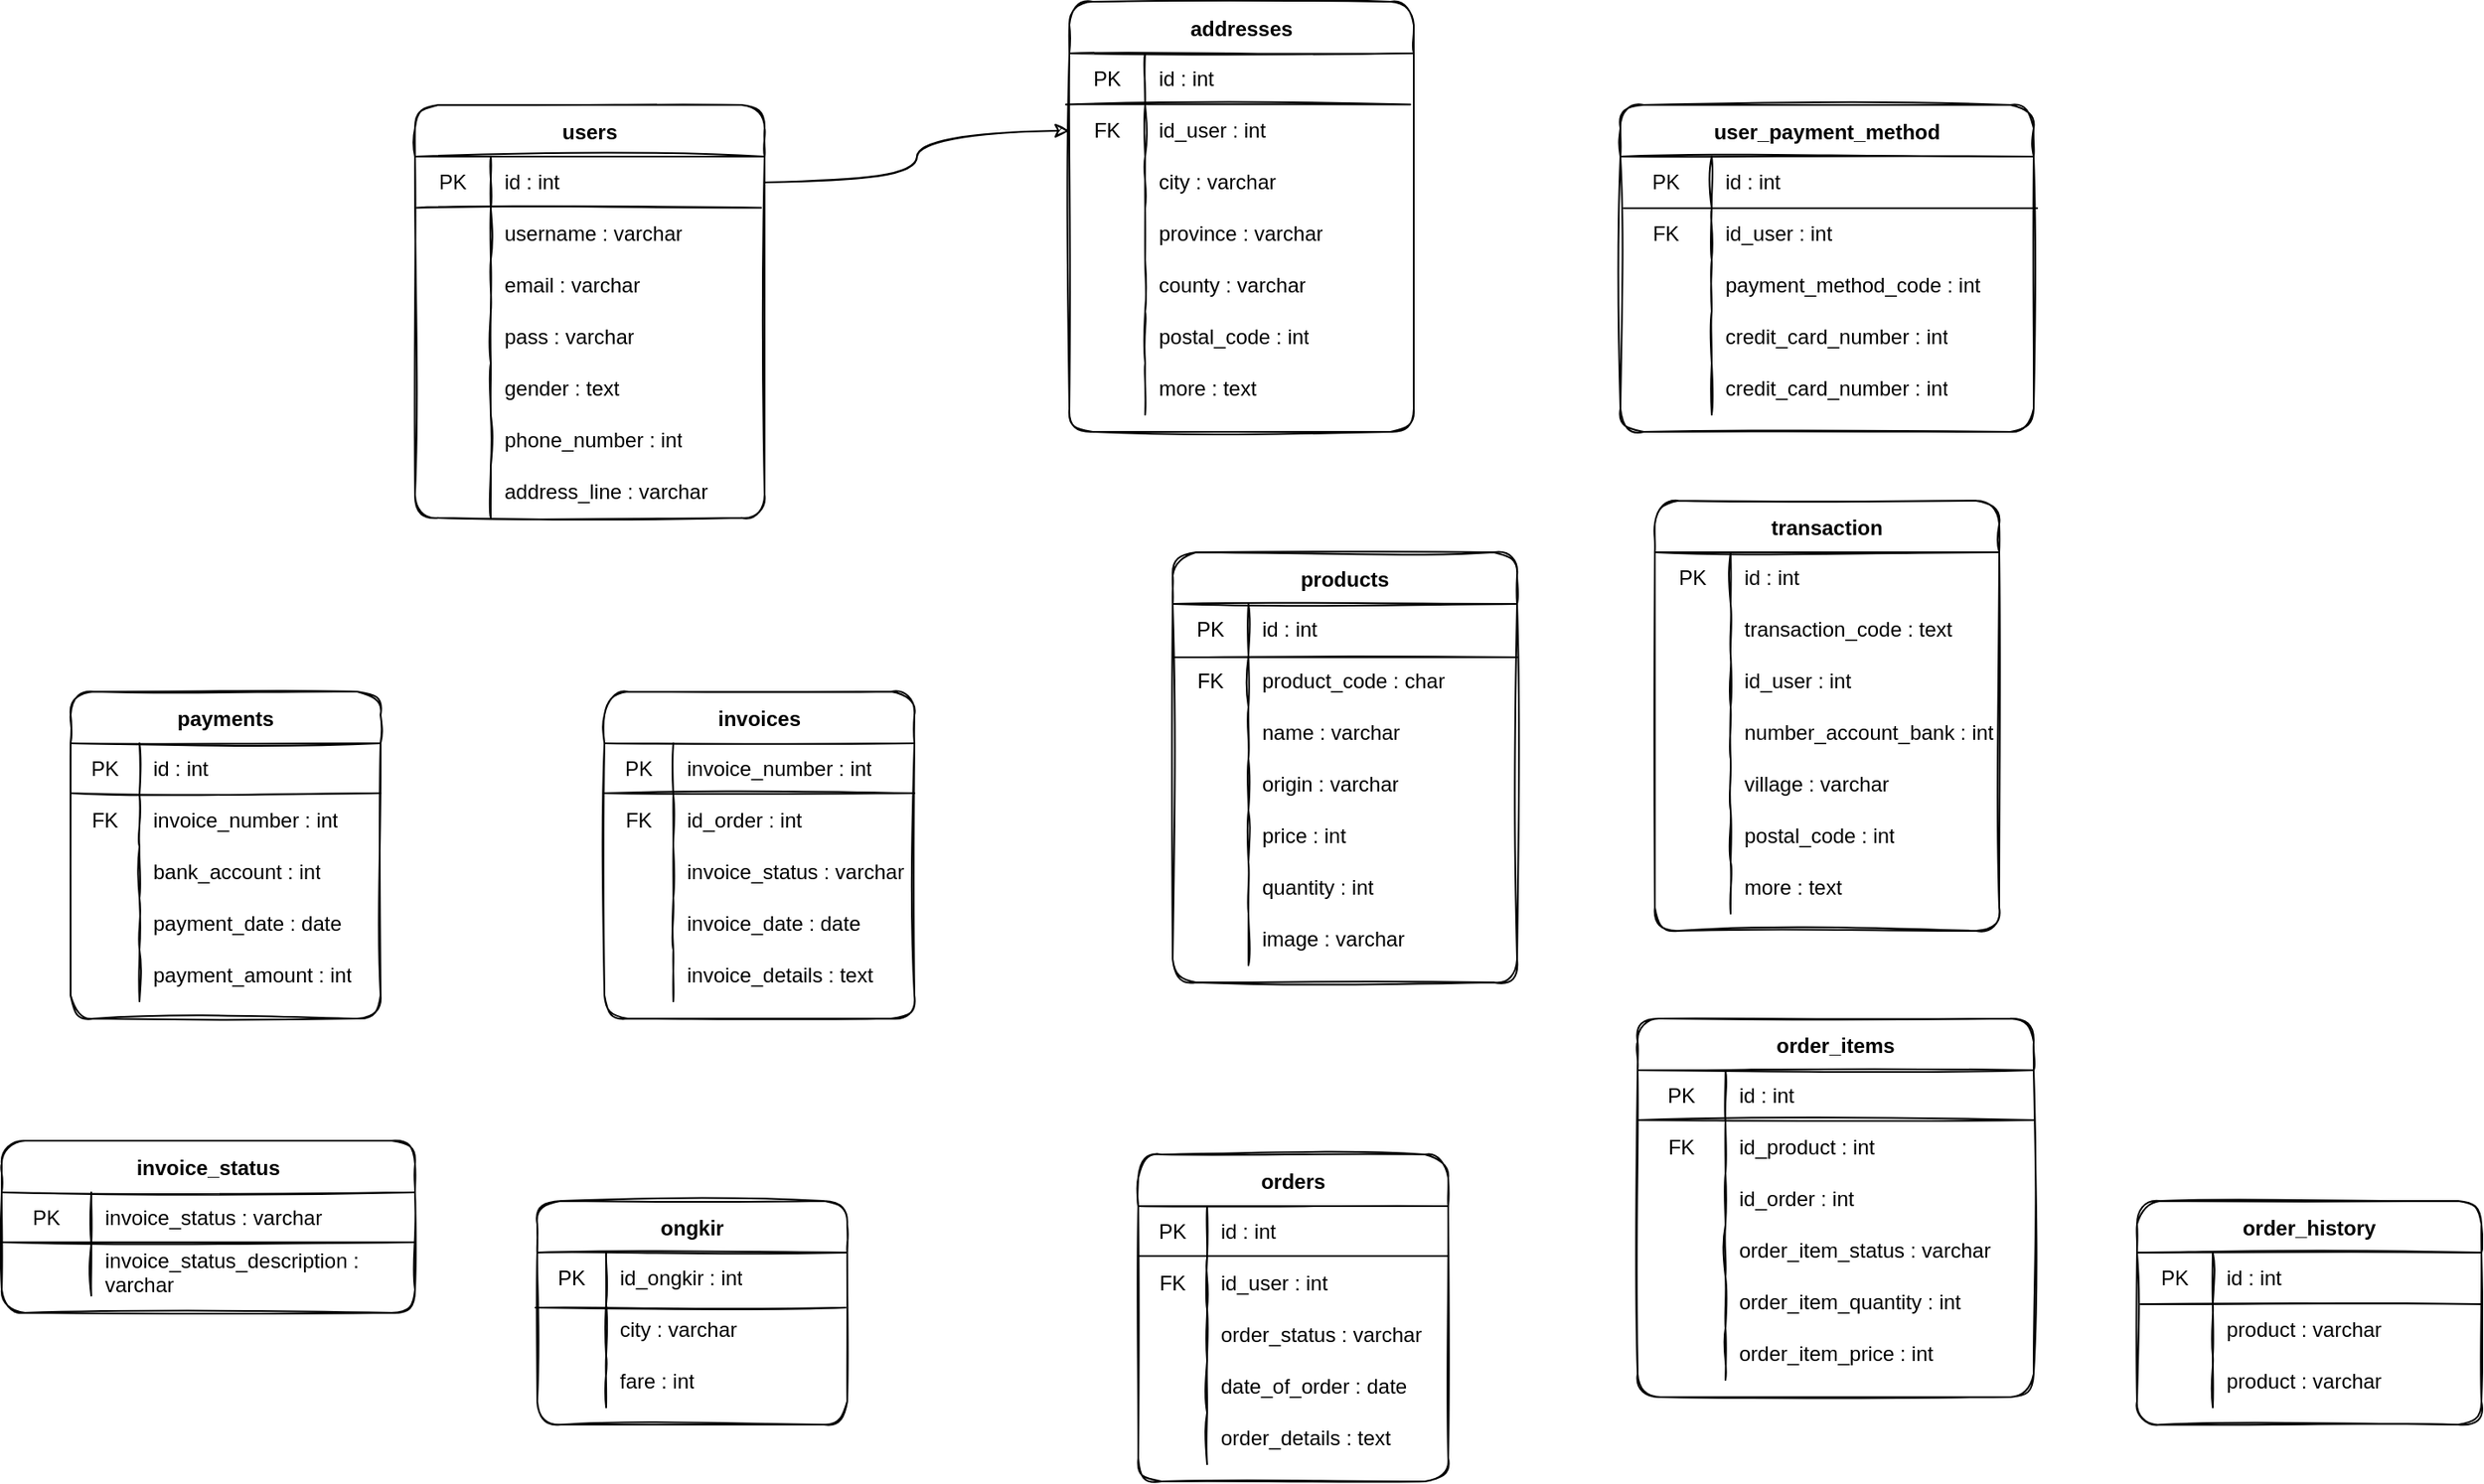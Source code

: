<mxfile version="20.0.1" type="github">
  <diagram id="C5RBs43oDa-KdzZeNtuy" name="Page-1">
    <mxGraphModel dx="2500" dy="2110" grid="1" gridSize="10" guides="1" tooltips="1" connect="1" arrows="1" fold="1" page="1" pageScale="1" pageWidth="827" pageHeight="1169" math="0" shadow="0">
      <root>
        <mxCell id="WIyWlLk6GJQsqaUBKTNV-0" />
        <mxCell id="WIyWlLk6GJQsqaUBKTNV-1" parent="WIyWlLk6GJQsqaUBKTNV-0" />
        <mxCell id="zJZ0nXB3Jmozej-48PjN-151" value="order_history" style="shape=table;startSize=30;container=1;collapsible=0;childLayout=tableLayout;fixedRows=1;rowLines=0;fontStyle=1;rounded=1;sketch=1;" vertex="1" parent="WIyWlLk6GJQsqaUBKTNV-1">
          <mxGeometry x="1090" y="557" width="200" height="130" as="geometry" />
        </mxCell>
        <mxCell id="zJZ0nXB3Jmozej-48PjN-152" value="" style="shape=tableRow;horizontal=0;startSize=0;swimlaneHead=0;swimlaneBody=0;top=0;left=0;bottom=0;right=0;collapsible=0;dropTarget=0;fillColor=none;points=[[0,0.5],[1,0.5]];portConstraint=eastwest;rounded=1;sketch=1;" vertex="1" parent="zJZ0nXB3Jmozej-48PjN-151">
          <mxGeometry y="30" width="200" height="30" as="geometry" />
        </mxCell>
        <mxCell id="zJZ0nXB3Jmozej-48PjN-153" value="PK" style="shape=partialRectangle;html=1;whiteSpace=wrap;connectable=0;fillColor=none;top=0;left=0;bottom=0;right=0;overflow=hidden;pointerEvents=1;rounded=1;sketch=1;" vertex="1" parent="zJZ0nXB3Jmozej-48PjN-152">
          <mxGeometry width="44" height="30" as="geometry">
            <mxRectangle width="44" height="30" as="alternateBounds" />
          </mxGeometry>
        </mxCell>
        <mxCell id="zJZ0nXB3Jmozej-48PjN-154" value="id : int" style="shape=partialRectangle;html=1;whiteSpace=wrap;connectable=0;fillColor=none;top=0;left=0;bottom=0;right=0;align=left;spacingLeft=6;overflow=hidden;rounded=1;sketch=1;" vertex="1" parent="zJZ0nXB3Jmozej-48PjN-152">
          <mxGeometry x="44" width="156" height="30" as="geometry">
            <mxRectangle width="156" height="30" as="alternateBounds" />
          </mxGeometry>
        </mxCell>
        <mxCell id="zJZ0nXB3Jmozej-48PjN-155" value="" style="shape=tableRow;horizontal=0;startSize=0;swimlaneHead=0;swimlaneBody=0;top=0;left=0;bottom=0;right=0;collapsible=0;dropTarget=0;fillColor=none;points=[[0,0.5],[1,0.5]];portConstraint=eastwest;rounded=1;sketch=1;" vertex="1" parent="zJZ0nXB3Jmozej-48PjN-151">
          <mxGeometry y="60" width="200" height="30" as="geometry" />
        </mxCell>
        <mxCell id="zJZ0nXB3Jmozej-48PjN-156" value="" style="shape=partialRectangle;html=1;whiteSpace=wrap;connectable=0;fillColor=none;top=0;left=0;bottom=0;right=0;overflow=hidden;rounded=1;sketch=1;" vertex="1" parent="zJZ0nXB3Jmozej-48PjN-155">
          <mxGeometry width="44" height="30" as="geometry">
            <mxRectangle width="44" height="30" as="alternateBounds" />
          </mxGeometry>
        </mxCell>
        <mxCell id="zJZ0nXB3Jmozej-48PjN-157" value="product : varchar" style="shape=partialRectangle;html=1;whiteSpace=wrap;connectable=0;fillColor=none;top=0;left=0;bottom=0;right=0;align=left;spacingLeft=6;overflow=hidden;rounded=1;sketch=1;" vertex="1" parent="zJZ0nXB3Jmozej-48PjN-155">
          <mxGeometry x="44" width="156" height="30" as="geometry">
            <mxRectangle width="156" height="30" as="alternateBounds" />
          </mxGeometry>
        </mxCell>
        <mxCell id="zJZ0nXB3Jmozej-48PjN-173" value="" style="shape=tableRow;horizontal=0;startSize=0;swimlaneHead=0;swimlaneBody=0;top=0;left=0;bottom=0;right=0;collapsible=0;dropTarget=0;fillColor=none;points=[[0,0.5],[1,0.5]];portConstraint=eastwest;rounded=1;sketch=1;" vertex="1" parent="zJZ0nXB3Jmozej-48PjN-151">
          <mxGeometry y="90" width="200" height="30" as="geometry" />
        </mxCell>
        <mxCell id="zJZ0nXB3Jmozej-48PjN-174" value="" style="shape=partialRectangle;html=1;whiteSpace=wrap;connectable=0;fillColor=none;top=0;left=0;bottom=0;right=0;overflow=hidden;rounded=1;sketch=1;" vertex="1" parent="zJZ0nXB3Jmozej-48PjN-173">
          <mxGeometry width="44" height="30" as="geometry">
            <mxRectangle width="44" height="30" as="alternateBounds" />
          </mxGeometry>
        </mxCell>
        <mxCell id="zJZ0nXB3Jmozej-48PjN-175" value="product : varchar" style="shape=partialRectangle;html=1;whiteSpace=wrap;connectable=0;fillColor=none;top=0;left=0;bottom=0;right=0;align=left;spacingLeft=6;overflow=hidden;rounded=1;sketch=1;" vertex="1" parent="zJZ0nXB3Jmozej-48PjN-173">
          <mxGeometry x="44" width="156" height="30" as="geometry">
            <mxRectangle width="156" height="30" as="alternateBounds" />
          </mxGeometry>
        </mxCell>
        <mxCell id="zJZ0nXB3Jmozej-48PjN-224" value="addresses" style="shape=table;startSize=30;container=1;collapsible=0;childLayout=tableLayout;fixedRows=1;rowLines=0;fontStyle=1;rounded=1;sketch=1;" vertex="1" parent="WIyWlLk6GJQsqaUBKTNV-1">
          <mxGeometry x="470" y="-140" width="200" height="250" as="geometry" />
        </mxCell>
        <mxCell id="zJZ0nXB3Jmozej-48PjN-225" value="" style="shape=tableRow;horizontal=0;startSize=0;swimlaneHead=0;swimlaneBody=0;top=0;left=0;bottom=0;right=0;collapsible=0;dropTarget=0;fillColor=none;points=[[0,0.5],[1,0.5]];portConstraint=eastwest;rounded=1;sketch=1;" vertex="1" parent="zJZ0nXB3Jmozej-48PjN-224">
          <mxGeometry y="30" width="200" height="30" as="geometry" />
        </mxCell>
        <mxCell id="zJZ0nXB3Jmozej-48PjN-226" value="PK" style="shape=partialRectangle;html=1;whiteSpace=wrap;connectable=0;fillColor=none;top=0;left=0;bottom=0;right=0;overflow=hidden;pointerEvents=1;rounded=1;sketch=1;" vertex="1" parent="zJZ0nXB3Jmozej-48PjN-225">
          <mxGeometry width="44" height="30" as="geometry">
            <mxRectangle width="44" height="30" as="alternateBounds" />
          </mxGeometry>
        </mxCell>
        <mxCell id="zJZ0nXB3Jmozej-48PjN-227" value="id : int" style="shape=partialRectangle;html=1;whiteSpace=wrap;connectable=0;fillColor=none;top=0;left=0;bottom=0;right=0;align=left;spacingLeft=6;overflow=hidden;rounded=1;sketch=1;" vertex="1" parent="zJZ0nXB3Jmozej-48PjN-225">
          <mxGeometry x="44" width="156" height="30" as="geometry">
            <mxRectangle width="156" height="30" as="alternateBounds" />
          </mxGeometry>
        </mxCell>
        <mxCell id="zJZ0nXB3Jmozej-48PjN-231" value="" style="shape=tableRow;horizontal=0;startSize=0;swimlaneHead=0;swimlaneBody=0;top=0;left=0;bottom=0;right=0;collapsible=0;dropTarget=0;fillColor=none;points=[[0,0.5],[1,0.5]];portConstraint=eastwest;rounded=1;sketch=1;" vertex="1" parent="zJZ0nXB3Jmozej-48PjN-224">
          <mxGeometry y="60" width="200" height="30" as="geometry" />
        </mxCell>
        <mxCell id="zJZ0nXB3Jmozej-48PjN-232" value="FK" style="shape=partialRectangle;html=1;whiteSpace=wrap;connectable=0;fillColor=none;top=0;left=0;bottom=0;right=0;overflow=hidden;rounded=1;sketch=1;" vertex="1" parent="zJZ0nXB3Jmozej-48PjN-231">
          <mxGeometry width="44" height="30" as="geometry">
            <mxRectangle width="44" height="30" as="alternateBounds" />
          </mxGeometry>
        </mxCell>
        <mxCell id="zJZ0nXB3Jmozej-48PjN-233" value="id_user : int" style="shape=partialRectangle;html=1;whiteSpace=wrap;connectable=0;fillColor=none;top=0;left=0;bottom=0;right=0;align=left;spacingLeft=6;overflow=hidden;rounded=1;sketch=1;" vertex="1" parent="zJZ0nXB3Jmozej-48PjN-231">
          <mxGeometry x="44" width="156" height="30" as="geometry">
            <mxRectangle width="156" height="30" as="alternateBounds" />
          </mxGeometry>
        </mxCell>
        <mxCell id="zJZ0nXB3Jmozej-48PjN-234" value="" style="shape=tableRow;horizontal=0;startSize=0;swimlaneHead=0;swimlaneBody=0;top=0;left=0;bottom=0;right=0;collapsible=0;dropTarget=0;fillColor=none;points=[[0,0.5],[1,0.5]];portConstraint=eastwest;rounded=1;sketch=1;" vertex="1" parent="zJZ0nXB3Jmozej-48PjN-224">
          <mxGeometry y="90" width="200" height="30" as="geometry" />
        </mxCell>
        <mxCell id="zJZ0nXB3Jmozej-48PjN-235" value="" style="shape=partialRectangle;html=1;whiteSpace=wrap;connectable=0;fillColor=none;top=0;left=0;bottom=0;right=0;overflow=hidden;rounded=1;sketch=1;" vertex="1" parent="zJZ0nXB3Jmozej-48PjN-234">
          <mxGeometry width="44" height="30" as="geometry">
            <mxRectangle width="44" height="30" as="alternateBounds" />
          </mxGeometry>
        </mxCell>
        <mxCell id="zJZ0nXB3Jmozej-48PjN-236" value="city : varchar" style="shape=partialRectangle;html=1;whiteSpace=wrap;connectable=0;fillColor=none;top=0;left=0;bottom=0;right=0;align=left;spacingLeft=6;overflow=hidden;rounded=1;sketch=1;" vertex="1" parent="zJZ0nXB3Jmozej-48PjN-234">
          <mxGeometry x="44" width="156" height="30" as="geometry">
            <mxRectangle width="156" height="30" as="alternateBounds" />
          </mxGeometry>
        </mxCell>
        <mxCell id="zJZ0nXB3Jmozej-48PjN-237" value="" style="shape=tableRow;horizontal=0;startSize=0;swimlaneHead=0;swimlaneBody=0;top=0;left=0;bottom=0;right=0;collapsible=0;dropTarget=0;fillColor=none;points=[[0,0.5],[1,0.5]];portConstraint=eastwest;rounded=1;sketch=1;" vertex="1" parent="zJZ0nXB3Jmozej-48PjN-224">
          <mxGeometry y="120" width="200" height="30" as="geometry" />
        </mxCell>
        <mxCell id="zJZ0nXB3Jmozej-48PjN-238" value="" style="shape=partialRectangle;html=1;whiteSpace=wrap;connectable=0;fillColor=none;top=0;left=0;bottom=0;right=0;overflow=hidden;rounded=1;sketch=1;" vertex="1" parent="zJZ0nXB3Jmozej-48PjN-237">
          <mxGeometry width="44" height="30" as="geometry">
            <mxRectangle width="44" height="30" as="alternateBounds" />
          </mxGeometry>
        </mxCell>
        <mxCell id="zJZ0nXB3Jmozej-48PjN-239" value="province : varchar" style="shape=partialRectangle;html=1;whiteSpace=wrap;connectable=0;fillColor=none;top=0;left=0;bottom=0;right=0;align=left;spacingLeft=6;overflow=hidden;rounded=1;sketch=1;" vertex="1" parent="zJZ0nXB3Jmozej-48PjN-237">
          <mxGeometry x="44" width="156" height="30" as="geometry">
            <mxRectangle width="156" height="30" as="alternateBounds" />
          </mxGeometry>
        </mxCell>
        <mxCell id="zJZ0nXB3Jmozej-48PjN-240" value="" style="shape=tableRow;horizontal=0;startSize=0;swimlaneHead=0;swimlaneBody=0;top=0;left=0;bottom=0;right=0;collapsible=0;dropTarget=0;fillColor=none;points=[[0,0.5],[1,0.5]];portConstraint=eastwest;rounded=1;sketch=1;" vertex="1" parent="zJZ0nXB3Jmozej-48PjN-224">
          <mxGeometry y="150" width="200" height="30" as="geometry" />
        </mxCell>
        <mxCell id="zJZ0nXB3Jmozej-48PjN-241" value="" style="shape=partialRectangle;html=1;whiteSpace=wrap;connectable=0;fillColor=none;top=0;left=0;bottom=0;right=0;overflow=hidden;rounded=1;sketch=1;" vertex="1" parent="zJZ0nXB3Jmozej-48PjN-240">
          <mxGeometry width="44" height="30" as="geometry">
            <mxRectangle width="44" height="30" as="alternateBounds" />
          </mxGeometry>
        </mxCell>
        <mxCell id="zJZ0nXB3Jmozej-48PjN-242" value="county : varchar" style="shape=partialRectangle;html=1;whiteSpace=wrap;connectable=0;fillColor=none;top=0;left=0;bottom=0;right=0;align=left;spacingLeft=6;overflow=hidden;rounded=1;sketch=1;" vertex="1" parent="zJZ0nXB3Jmozej-48PjN-240">
          <mxGeometry x="44" width="156" height="30" as="geometry">
            <mxRectangle width="156" height="30" as="alternateBounds" />
          </mxGeometry>
        </mxCell>
        <mxCell id="zJZ0nXB3Jmozej-48PjN-243" value="" style="shape=tableRow;horizontal=0;startSize=0;swimlaneHead=0;swimlaneBody=0;top=0;left=0;bottom=0;right=0;collapsible=0;dropTarget=0;fillColor=none;points=[[0,0.5],[1,0.5]];portConstraint=eastwest;rounded=1;sketch=1;" vertex="1" parent="zJZ0nXB3Jmozej-48PjN-224">
          <mxGeometry y="180" width="200" height="30" as="geometry" />
        </mxCell>
        <mxCell id="zJZ0nXB3Jmozej-48PjN-244" value="" style="shape=partialRectangle;html=1;whiteSpace=wrap;connectable=0;fillColor=none;top=0;left=0;bottom=0;right=0;overflow=hidden;rounded=1;sketch=1;" vertex="1" parent="zJZ0nXB3Jmozej-48PjN-243">
          <mxGeometry width="44" height="30" as="geometry">
            <mxRectangle width="44" height="30" as="alternateBounds" />
          </mxGeometry>
        </mxCell>
        <mxCell id="zJZ0nXB3Jmozej-48PjN-245" value="postal_code : int" style="shape=partialRectangle;html=1;whiteSpace=wrap;connectable=0;fillColor=none;top=0;left=0;bottom=0;right=0;align=left;spacingLeft=6;overflow=hidden;rounded=1;sketch=1;" vertex="1" parent="zJZ0nXB3Jmozej-48PjN-243">
          <mxGeometry x="44" width="156" height="30" as="geometry">
            <mxRectangle width="156" height="30" as="alternateBounds" />
          </mxGeometry>
        </mxCell>
        <mxCell id="zJZ0nXB3Jmozej-48PjN-252" value="" style="shape=tableRow;horizontal=0;startSize=0;swimlaneHead=0;swimlaneBody=0;top=0;left=0;bottom=0;right=0;collapsible=0;dropTarget=0;fillColor=none;points=[[0,0.5],[1,0.5]];portConstraint=eastwest;rounded=1;sketch=1;" vertex="1" parent="zJZ0nXB3Jmozej-48PjN-224">
          <mxGeometry y="210" width="200" height="30" as="geometry" />
        </mxCell>
        <mxCell id="zJZ0nXB3Jmozej-48PjN-253" value="" style="shape=partialRectangle;html=1;whiteSpace=wrap;connectable=0;fillColor=none;top=0;left=0;bottom=0;right=0;overflow=hidden;rounded=1;sketch=1;" vertex="1" parent="zJZ0nXB3Jmozej-48PjN-252">
          <mxGeometry width="44" height="30" as="geometry">
            <mxRectangle width="44" height="30" as="alternateBounds" />
          </mxGeometry>
        </mxCell>
        <mxCell id="zJZ0nXB3Jmozej-48PjN-254" value="more : text" style="shape=partialRectangle;html=1;whiteSpace=wrap;connectable=0;fillColor=none;top=0;left=0;bottom=0;right=0;align=left;spacingLeft=6;overflow=hidden;rounded=1;sketch=1;" vertex="1" parent="zJZ0nXB3Jmozej-48PjN-252">
          <mxGeometry x="44" width="156" height="30" as="geometry">
            <mxRectangle width="156" height="30" as="alternateBounds" />
          </mxGeometry>
        </mxCell>
        <mxCell id="zJZ0nXB3Jmozej-48PjN-125" value="" style="group;rounded=1;sketch=1;" vertex="1" connectable="0" parent="WIyWlLk6GJQsqaUBKTNV-1">
          <mxGeometry x="530" y="180" width="200" height="250" as="geometry" />
        </mxCell>
        <mxCell id="zJZ0nXB3Jmozej-48PjN-10" value="products" style="shape=table;startSize=30;container=1;collapsible=0;childLayout=tableLayout;fixedRows=1;rowLines=0;fontStyle=1;rounded=1;sketch=1;" vertex="1" parent="zJZ0nXB3Jmozej-48PjN-125">
          <mxGeometry width="200" height="250" as="geometry" />
        </mxCell>
        <mxCell id="zJZ0nXB3Jmozej-48PjN-11" value="" style="shape=tableRow;horizontal=0;startSize=0;swimlaneHead=0;swimlaneBody=0;top=0;left=0;bottom=0;right=0;collapsible=0;dropTarget=0;fillColor=none;points=[[0,0.5],[1,0.5]];portConstraint=eastwest;rounded=1;sketch=1;" vertex="1" parent="zJZ0nXB3Jmozej-48PjN-10">
          <mxGeometry y="30" width="200" height="30" as="geometry" />
        </mxCell>
        <mxCell id="zJZ0nXB3Jmozej-48PjN-12" value="PK" style="shape=partialRectangle;html=1;whiteSpace=wrap;connectable=0;fillColor=none;top=0;left=0;bottom=0;right=0;overflow=hidden;pointerEvents=1;rounded=1;sketch=1;" vertex="1" parent="zJZ0nXB3Jmozej-48PjN-11">
          <mxGeometry width="44" height="30" as="geometry">
            <mxRectangle width="44" height="30" as="alternateBounds" />
          </mxGeometry>
        </mxCell>
        <mxCell id="zJZ0nXB3Jmozej-48PjN-13" value="id : int" style="shape=partialRectangle;html=1;whiteSpace=wrap;connectable=0;fillColor=none;top=0;left=0;bottom=0;right=0;align=left;spacingLeft=6;overflow=hidden;rounded=1;sketch=1;" vertex="1" parent="zJZ0nXB3Jmozej-48PjN-11">
          <mxGeometry x="44" width="156" height="30" as="geometry">
            <mxRectangle width="156" height="30" as="alternateBounds" />
          </mxGeometry>
        </mxCell>
        <mxCell id="zJZ0nXB3Jmozej-48PjN-14" value="" style="shape=tableRow;horizontal=0;startSize=0;swimlaneHead=0;swimlaneBody=0;top=0;left=0;bottom=0;right=0;collapsible=0;dropTarget=0;fillColor=none;points=[[0,0.5],[1,0.5]];portConstraint=eastwest;rounded=1;sketch=1;" vertex="1" parent="zJZ0nXB3Jmozej-48PjN-10">
          <mxGeometry y="60" width="200" height="30" as="geometry" />
        </mxCell>
        <mxCell id="zJZ0nXB3Jmozej-48PjN-15" value="FK" style="shape=partialRectangle;html=1;whiteSpace=wrap;connectable=0;fillColor=none;top=0;left=0;bottom=0;right=0;overflow=hidden;rounded=1;sketch=1;" vertex="1" parent="zJZ0nXB3Jmozej-48PjN-14">
          <mxGeometry width="44" height="30" as="geometry">
            <mxRectangle width="44" height="30" as="alternateBounds" />
          </mxGeometry>
        </mxCell>
        <mxCell id="zJZ0nXB3Jmozej-48PjN-16" value="product_code : char" style="shape=partialRectangle;html=1;whiteSpace=wrap;connectable=0;fillColor=none;top=0;left=0;bottom=0;right=0;align=left;spacingLeft=6;overflow=hidden;rounded=1;sketch=1;" vertex="1" parent="zJZ0nXB3Jmozej-48PjN-14">
          <mxGeometry x="44" width="156" height="30" as="geometry">
            <mxRectangle width="156" height="30" as="alternateBounds" />
          </mxGeometry>
        </mxCell>
        <mxCell id="zJZ0nXB3Jmozej-48PjN-17" value="" style="shape=tableRow;horizontal=0;startSize=0;swimlaneHead=0;swimlaneBody=0;top=0;left=0;bottom=0;right=0;collapsible=0;dropTarget=0;fillColor=none;points=[[0,0.5],[1,0.5]];portConstraint=eastwest;rounded=1;sketch=1;" vertex="1" parent="zJZ0nXB3Jmozej-48PjN-10">
          <mxGeometry y="90" width="200" height="30" as="geometry" />
        </mxCell>
        <mxCell id="zJZ0nXB3Jmozej-48PjN-18" value="" style="shape=partialRectangle;html=1;whiteSpace=wrap;connectable=0;fillColor=none;top=0;left=0;bottom=0;right=0;overflow=hidden;rounded=1;sketch=1;" vertex="1" parent="zJZ0nXB3Jmozej-48PjN-17">
          <mxGeometry width="44" height="30" as="geometry">
            <mxRectangle width="44" height="30" as="alternateBounds" />
          </mxGeometry>
        </mxCell>
        <mxCell id="zJZ0nXB3Jmozej-48PjN-19" value="name : varchar" style="shape=partialRectangle;html=1;whiteSpace=wrap;connectable=0;fillColor=none;top=0;left=0;bottom=0;right=0;align=left;spacingLeft=6;overflow=hidden;rounded=1;sketch=1;" vertex="1" parent="zJZ0nXB3Jmozej-48PjN-17">
          <mxGeometry x="44" width="156" height="30" as="geometry">
            <mxRectangle width="156" height="30" as="alternateBounds" />
          </mxGeometry>
        </mxCell>
        <mxCell id="zJZ0nXB3Jmozej-48PjN-33" value="" style="shape=tableRow;horizontal=0;startSize=0;swimlaneHead=0;swimlaneBody=0;top=0;left=0;bottom=0;right=0;collapsible=0;dropTarget=0;fillColor=none;points=[[0,0.5],[1,0.5]];portConstraint=eastwest;rounded=1;sketch=1;" vertex="1" parent="zJZ0nXB3Jmozej-48PjN-10">
          <mxGeometry y="120" width="200" height="30" as="geometry" />
        </mxCell>
        <mxCell id="zJZ0nXB3Jmozej-48PjN-34" value="" style="shape=partialRectangle;html=1;whiteSpace=wrap;connectable=0;fillColor=none;top=0;left=0;bottom=0;right=0;overflow=hidden;rounded=1;sketch=1;" vertex="1" parent="zJZ0nXB3Jmozej-48PjN-33">
          <mxGeometry width="44" height="30" as="geometry">
            <mxRectangle width="44" height="30" as="alternateBounds" />
          </mxGeometry>
        </mxCell>
        <mxCell id="zJZ0nXB3Jmozej-48PjN-35" value="origin : varchar" style="shape=partialRectangle;html=1;whiteSpace=wrap;connectable=0;fillColor=none;top=0;left=0;bottom=0;right=0;align=left;spacingLeft=6;overflow=hidden;rounded=1;sketch=1;" vertex="1" parent="zJZ0nXB3Jmozej-48PjN-33">
          <mxGeometry x="44" width="156" height="30" as="geometry">
            <mxRectangle width="156" height="30" as="alternateBounds" />
          </mxGeometry>
        </mxCell>
        <mxCell id="zJZ0nXB3Jmozej-48PjN-36" value="" style="shape=tableRow;horizontal=0;startSize=0;swimlaneHead=0;swimlaneBody=0;top=0;left=0;bottom=0;right=0;collapsible=0;dropTarget=0;fillColor=none;points=[[0,0.5],[1,0.5]];portConstraint=eastwest;rounded=1;sketch=1;" vertex="1" parent="zJZ0nXB3Jmozej-48PjN-10">
          <mxGeometry y="150" width="200" height="30" as="geometry" />
        </mxCell>
        <mxCell id="zJZ0nXB3Jmozej-48PjN-37" value="" style="shape=partialRectangle;html=1;whiteSpace=wrap;connectable=0;fillColor=none;top=0;left=0;bottom=0;right=0;overflow=hidden;rounded=1;sketch=1;" vertex="1" parent="zJZ0nXB3Jmozej-48PjN-36">
          <mxGeometry width="44" height="30" as="geometry">
            <mxRectangle width="44" height="30" as="alternateBounds" />
          </mxGeometry>
        </mxCell>
        <mxCell id="zJZ0nXB3Jmozej-48PjN-38" value="price : int" style="shape=partialRectangle;html=1;whiteSpace=wrap;connectable=0;fillColor=none;top=0;left=0;bottom=0;right=0;align=left;spacingLeft=6;overflow=hidden;rounded=1;sketch=1;" vertex="1" parent="zJZ0nXB3Jmozej-48PjN-36">
          <mxGeometry x="44" width="156" height="30" as="geometry">
            <mxRectangle width="156" height="30" as="alternateBounds" />
          </mxGeometry>
        </mxCell>
        <mxCell id="zJZ0nXB3Jmozej-48PjN-39" value="" style="shape=tableRow;horizontal=0;startSize=0;swimlaneHead=0;swimlaneBody=0;top=0;left=0;bottom=0;right=0;collapsible=0;dropTarget=0;fillColor=none;points=[[0,0.5],[1,0.5]];portConstraint=eastwest;rounded=1;sketch=1;" vertex="1" parent="zJZ0nXB3Jmozej-48PjN-10">
          <mxGeometry y="180" width="200" height="30" as="geometry" />
        </mxCell>
        <mxCell id="zJZ0nXB3Jmozej-48PjN-40" value="" style="shape=partialRectangle;html=1;whiteSpace=wrap;connectable=0;fillColor=none;top=0;left=0;bottom=0;right=0;overflow=hidden;rounded=1;sketch=1;" vertex="1" parent="zJZ0nXB3Jmozej-48PjN-39">
          <mxGeometry width="44" height="30" as="geometry">
            <mxRectangle width="44" height="30" as="alternateBounds" />
          </mxGeometry>
        </mxCell>
        <mxCell id="zJZ0nXB3Jmozej-48PjN-41" value="quantity : int" style="shape=partialRectangle;html=1;whiteSpace=wrap;connectable=0;fillColor=none;top=0;left=0;bottom=0;right=0;align=left;spacingLeft=6;overflow=hidden;rounded=1;sketch=1;" vertex="1" parent="zJZ0nXB3Jmozej-48PjN-39">
          <mxGeometry x="44" width="156" height="30" as="geometry">
            <mxRectangle width="156" height="30" as="alternateBounds" />
          </mxGeometry>
        </mxCell>
        <mxCell id="zJZ0nXB3Jmozej-48PjN-42" value="" style="shape=tableRow;horizontal=0;startSize=0;swimlaneHead=0;swimlaneBody=0;top=0;left=0;bottom=0;right=0;collapsible=0;dropTarget=0;fillColor=none;points=[[0,0.5],[1,0.5]];portConstraint=eastwest;rounded=1;sketch=1;" vertex="1" parent="zJZ0nXB3Jmozej-48PjN-10">
          <mxGeometry y="210" width="200" height="30" as="geometry" />
        </mxCell>
        <mxCell id="zJZ0nXB3Jmozej-48PjN-43" value="" style="shape=partialRectangle;html=1;whiteSpace=wrap;connectable=0;fillColor=none;top=0;left=0;bottom=0;right=0;overflow=hidden;rounded=1;sketch=1;" vertex="1" parent="zJZ0nXB3Jmozej-48PjN-42">
          <mxGeometry width="44" height="30" as="geometry">
            <mxRectangle width="44" height="30" as="alternateBounds" />
          </mxGeometry>
        </mxCell>
        <mxCell id="zJZ0nXB3Jmozej-48PjN-44" value="image : varchar" style="shape=partialRectangle;html=1;whiteSpace=wrap;connectable=0;fillColor=none;top=0;left=0;bottom=0;right=0;align=left;spacingLeft=6;overflow=hidden;rounded=1;sketch=1;" vertex="1" parent="zJZ0nXB3Jmozej-48PjN-42">
          <mxGeometry x="44" width="156" height="30" as="geometry">
            <mxRectangle width="156" height="30" as="alternateBounds" />
          </mxGeometry>
        </mxCell>
        <mxCell id="zJZ0nXB3Jmozej-48PjN-121" value="" style="line;strokeWidth=1;html=1;rounded=1;sketch=1;" vertex="1" parent="zJZ0nXB3Jmozej-48PjN-125">
          <mxGeometry y="56" width="200" height="10" as="geometry" />
        </mxCell>
        <mxCell id="zJZ0nXB3Jmozej-48PjN-248" value="" style="group;rounded=1;sketch=1;" vertex="1" connectable="0" parent="WIyWlLk6GJQsqaUBKTNV-1">
          <mxGeometry x="160" y="557" width="181" height="130" as="geometry" />
        </mxCell>
        <mxCell id="zJZ0nXB3Jmozej-48PjN-251" value="" style="group;rounded=1;sketch=1;" vertex="1" connectable="0" parent="zJZ0nXB3Jmozej-48PjN-248">
          <mxGeometry width="181" height="130" as="geometry" />
        </mxCell>
        <mxCell id="zJZ0nXB3Jmozej-48PjN-104" value="ongkir" style="shape=table;startSize=30;container=1;collapsible=0;childLayout=tableLayout;fixedRows=1;rowLines=0;fontStyle=1;rounded=1;sketch=1;" vertex="1" parent="zJZ0nXB3Jmozej-48PjN-251">
          <mxGeometry x="1" width="180" height="130" as="geometry" />
        </mxCell>
        <mxCell id="zJZ0nXB3Jmozej-48PjN-105" value="" style="shape=tableRow;horizontal=0;startSize=0;swimlaneHead=0;swimlaneBody=0;top=0;left=0;bottom=0;right=0;collapsible=0;dropTarget=0;fillColor=none;points=[[0,0.5],[1,0.5]];portConstraint=eastwest;rounded=1;sketch=1;" vertex="1" parent="zJZ0nXB3Jmozej-48PjN-104">
          <mxGeometry y="30" width="180" height="30" as="geometry" />
        </mxCell>
        <mxCell id="zJZ0nXB3Jmozej-48PjN-106" value="PK" style="shape=partialRectangle;html=1;whiteSpace=wrap;connectable=0;fillColor=none;top=0;left=0;bottom=0;right=0;overflow=hidden;pointerEvents=1;rounded=1;sketch=1;" vertex="1" parent="zJZ0nXB3Jmozej-48PjN-105">
          <mxGeometry width="40" height="30" as="geometry">
            <mxRectangle width="40" height="30" as="alternateBounds" />
          </mxGeometry>
        </mxCell>
        <mxCell id="zJZ0nXB3Jmozej-48PjN-107" value="&lt;span style=&quot;&quot;&gt;id_ongkir : int&lt;/span&gt;" style="shape=partialRectangle;html=1;whiteSpace=wrap;connectable=0;fillColor=none;top=0;left=0;bottom=0;right=0;align=left;spacingLeft=6;overflow=hidden;rounded=1;sketch=1;" vertex="1" parent="zJZ0nXB3Jmozej-48PjN-105">
          <mxGeometry x="40" width="140" height="30" as="geometry">
            <mxRectangle width="140" height="30" as="alternateBounds" />
          </mxGeometry>
        </mxCell>
        <mxCell id="zJZ0nXB3Jmozej-48PjN-108" value="" style="shape=tableRow;horizontal=0;startSize=0;swimlaneHead=0;swimlaneBody=0;top=0;left=0;bottom=0;right=0;collapsible=0;dropTarget=0;fillColor=none;points=[[0,0.5],[1,0.5]];portConstraint=eastwest;rounded=1;sketch=1;" vertex="1" parent="zJZ0nXB3Jmozej-48PjN-104">
          <mxGeometry y="60" width="180" height="30" as="geometry" />
        </mxCell>
        <mxCell id="zJZ0nXB3Jmozej-48PjN-109" value="" style="shape=partialRectangle;html=1;whiteSpace=wrap;connectable=0;fillColor=none;top=0;left=0;bottom=0;right=0;overflow=hidden;rounded=1;sketch=1;" vertex="1" parent="zJZ0nXB3Jmozej-48PjN-108">
          <mxGeometry width="40" height="30" as="geometry">
            <mxRectangle width="40" height="30" as="alternateBounds" />
          </mxGeometry>
        </mxCell>
        <mxCell id="zJZ0nXB3Jmozej-48PjN-110" value="city : varchar" style="shape=partialRectangle;html=1;whiteSpace=wrap;connectable=0;fillColor=none;top=0;left=0;bottom=0;right=0;align=left;spacingLeft=6;overflow=hidden;rounded=1;sketch=1;" vertex="1" parent="zJZ0nXB3Jmozej-48PjN-108">
          <mxGeometry x="40" width="140" height="30" as="geometry">
            <mxRectangle width="140" height="30" as="alternateBounds" />
          </mxGeometry>
        </mxCell>
        <mxCell id="zJZ0nXB3Jmozej-48PjN-111" value="" style="shape=tableRow;horizontal=0;startSize=0;swimlaneHead=0;swimlaneBody=0;top=0;left=0;bottom=0;right=0;collapsible=0;dropTarget=0;fillColor=none;points=[[0,0.5],[1,0.5]];portConstraint=eastwest;rounded=1;sketch=1;" vertex="1" parent="zJZ0nXB3Jmozej-48PjN-104">
          <mxGeometry y="90" width="180" height="30" as="geometry" />
        </mxCell>
        <mxCell id="zJZ0nXB3Jmozej-48PjN-112" value="" style="shape=partialRectangle;html=1;whiteSpace=wrap;connectable=0;fillColor=none;top=0;left=0;bottom=0;right=0;overflow=hidden;rounded=1;sketch=1;" vertex="1" parent="zJZ0nXB3Jmozej-48PjN-111">
          <mxGeometry width="40" height="30" as="geometry">
            <mxRectangle width="40" height="30" as="alternateBounds" />
          </mxGeometry>
        </mxCell>
        <mxCell id="zJZ0nXB3Jmozej-48PjN-113" value="fare : int" style="shape=partialRectangle;html=1;whiteSpace=wrap;connectable=0;fillColor=none;top=0;left=0;bottom=0;right=0;align=left;spacingLeft=6;overflow=hidden;rounded=1;sketch=1;" vertex="1" parent="zJZ0nXB3Jmozej-48PjN-111">
          <mxGeometry x="40" width="140" height="30" as="geometry">
            <mxRectangle width="140" height="30" as="alternateBounds" />
          </mxGeometry>
        </mxCell>
        <mxCell id="zJZ0nXB3Jmozej-48PjN-120" value="" style="line;strokeWidth=1;html=1;rounded=1;sketch=1;" vertex="1" parent="zJZ0nXB3Jmozej-48PjN-251">
          <mxGeometry y="57" width="180" height="10" as="geometry" />
        </mxCell>
        <mxCell id="zJZ0nXB3Jmozej-48PjN-255" value="transaction" style="shape=table;startSize=30;container=1;collapsible=0;childLayout=tableLayout;fixedRows=1;rowLines=0;fontStyle=1;rounded=1;sketch=1;" vertex="1" parent="WIyWlLk6GJQsqaUBKTNV-1">
          <mxGeometry x="810" y="150" width="200" height="250" as="geometry" />
        </mxCell>
        <mxCell id="zJZ0nXB3Jmozej-48PjN-256" value="" style="shape=tableRow;horizontal=0;startSize=0;swimlaneHead=0;swimlaneBody=0;top=0;left=0;bottom=0;right=0;collapsible=0;dropTarget=0;fillColor=none;points=[[0,0.5],[1,0.5]];portConstraint=eastwest;rounded=1;sketch=1;" vertex="1" parent="zJZ0nXB3Jmozej-48PjN-255">
          <mxGeometry y="30" width="200" height="30" as="geometry" />
        </mxCell>
        <mxCell id="zJZ0nXB3Jmozej-48PjN-257" value="PK" style="shape=partialRectangle;html=1;whiteSpace=wrap;connectable=0;fillColor=none;top=0;left=0;bottom=0;right=0;overflow=hidden;pointerEvents=1;rounded=1;sketch=1;" vertex="1" parent="zJZ0nXB3Jmozej-48PjN-256">
          <mxGeometry width="44" height="30" as="geometry">
            <mxRectangle width="44" height="30" as="alternateBounds" />
          </mxGeometry>
        </mxCell>
        <mxCell id="zJZ0nXB3Jmozej-48PjN-258" value="id : int" style="shape=partialRectangle;html=1;whiteSpace=wrap;connectable=0;fillColor=none;top=0;left=0;bottom=0;right=0;align=left;spacingLeft=6;overflow=hidden;rounded=1;sketch=1;" vertex="1" parent="zJZ0nXB3Jmozej-48PjN-256">
          <mxGeometry x="44" width="156" height="30" as="geometry">
            <mxRectangle width="156" height="30" as="alternateBounds" />
          </mxGeometry>
        </mxCell>
        <mxCell id="zJZ0nXB3Jmozej-48PjN-259" value="" style="shape=tableRow;horizontal=0;startSize=0;swimlaneHead=0;swimlaneBody=0;top=0;left=0;bottom=0;right=0;collapsible=0;dropTarget=0;fillColor=none;points=[[0,0.5],[1,0.5]];portConstraint=eastwest;rounded=1;sketch=1;" vertex="1" parent="zJZ0nXB3Jmozej-48PjN-255">
          <mxGeometry y="60" width="200" height="30" as="geometry" />
        </mxCell>
        <mxCell id="zJZ0nXB3Jmozej-48PjN-260" value="" style="shape=partialRectangle;html=1;whiteSpace=wrap;connectable=0;fillColor=none;top=0;left=0;bottom=0;right=0;overflow=hidden;rounded=1;sketch=1;" vertex="1" parent="zJZ0nXB3Jmozej-48PjN-259">
          <mxGeometry width="44" height="30" as="geometry">
            <mxRectangle width="44" height="30" as="alternateBounds" />
          </mxGeometry>
        </mxCell>
        <mxCell id="zJZ0nXB3Jmozej-48PjN-261" value="transaction_code : text" style="shape=partialRectangle;html=1;whiteSpace=wrap;connectable=0;fillColor=none;top=0;left=0;bottom=0;right=0;align=left;spacingLeft=6;overflow=hidden;rounded=1;sketch=1;" vertex="1" parent="zJZ0nXB3Jmozej-48PjN-259">
          <mxGeometry x="44" width="156" height="30" as="geometry">
            <mxRectangle width="156" height="30" as="alternateBounds" />
          </mxGeometry>
        </mxCell>
        <mxCell id="zJZ0nXB3Jmozej-48PjN-262" value="" style="shape=tableRow;horizontal=0;startSize=0;swimlaneHead=0;swimlaneBody=0;top=0;left=0;bottom=0;right=0;collapsible=0;dropTarget=0;fillColor=none;points=[[0,0.5],[1,0.5]];portConstraint=eastwest;rounded=1;sketch=1;" vertex="1" parent="zJZ0nXB3Jmozej-48PjN-255">
          <mxGeometry y="90" width="200" height="30" as="geometry" />
        </mxCell>
        <mxCell id="zJZ0nXB3Jmozej-48PjN-263" value="" style="shape=partialRectangle;html=1;whiteSpace=wrap;connectable=0;fillColor=none;top=0;left=0;bottom=0;right=0;overflow=hidden;rounded=1;sketch=1;" vertex="1" parent="zJZ0nXB3Jmozej-48PjN-262">
          <mxGeometry width="44" height="30" as="geometry">
            <mxRectangle width="44" height="30" as="alternateBounds" />
          </mxGeometry>
        </mxCell>
        <mxCell id="zJZ0nXB3Jmozej-48PjN-264" value="id_user : int" style="shape=partialRectangle;html=1;whiteSpace=wrap;connectable=0;fillColor=none;top=0;left=0;bottom=0;right=0;align=left;spacingLeft=6;overflow=hidden;rounded=1;sketch=1;" vertex="1" parent="zJZ0nXB3Jmozej-48PjN-262">
          <mxGeometry x="44" width="156" height="30" as="geometry">
            <mxRectangle width="156" height="30" as="alternateBounds" />
          </mxGeometry>
        </mxCell>
        <mxCell id="zJZ0nXB3Jmozej-48PjN-265" value="" style="shape=tableRow;horizontal=0;startSize=0;swimlaneHead=0;swimlaneBody=0;top=0;left=0;bottom=0;right=0;collapsible=0;dropTarget=0;fillColor=none;points=[[0,0.5],[1,0.5]];portConstraint=eastwest;rounded=1;sketch=1;" vertex="1" parent="zJZ0nXB3Jmozej-48PjN-255">
          <mxGeometry y="120" width="200" height="30" as="geometry" />
        </mxCell>
        <mxCell id="zJZ0nXB3Jmozej-48PjN-266" value="" style="shape=partialRectangle;html=1;whiteSpace=wrap;connectable=0;fillColor=none;top=0;left=0;bottom=0;right=0;overflow=hidden;rounded=1;sketch=1;" vertex="1" parent="zJZ0nXB3Jmozej-48PjN-265">
          <mxGeometry width="44" height="30" as="geometry">
            <mxRectangle width="44" height="30" as="alternateBounds" />
          </mxGeometry>
        </mxCell>
        <mxCell id="zJZ0nXB3Jmozej-48PjN-267" value="number_account_bank : int" style="shape=partialRectangle;html=1;whiteSpace=wrap;connectable=0;fillColor=none;top=0;left=0;bottom=0;right=0;align=left;spacingLeft=6;overflow=hidden;rounded=1;sketch=1;" vertex="1" parent="zJZ0nXB3Jmozej-48PjN-265">
          <mxGeometry x="44" width="156" height="30" as="geometry">
            <mxRectangle width="156" height="30" as="alternateBounds" />
          </mxGeometry>
        </mxCell>
        <mxCell id="zJZ0nXB3Jmozej-48PjN-268" value="" style="shape=tableRow;horizontal=0;startSize=0;swimlaneHead=0;swimlaneBody=0;top=0;left=0;bottom=0;right=0;collapsible=0;dropTarget=0;fillColor=none;points=[[0,0.5],[1,0.5]];portConstraint=eastwest;rounded=1;sketch=1;" vertex="1" parent="zJZ0nXB3Jmozej-48PjN-255">
          <mxGeometry y="150" width="200" height="30" as="geometry" />
        </mxCell>
        <mxCell id="zJZ0nXB3Jmozej-48PjN-269" value="" style="shape=partialRectangle;html=1;whiteSpace=wrap;connectable=0;fillColor=none;top=0;left=0;bottom=0;right=0;overflow=hidden;rounded=1;sketch=1;" vertex="1" parent="zJZ0nXB3Jmozej-48PjN-268">
          <mxGeometry width="44" height="30" as="geometry">
            <mxRectangle width="44" height="30" as="alternateBounds" />
          </mxGeometry>
        </mxCell>
        <mxCell id="zJZ0nXB3Jmozej-48PjN-270" value="village : varchar" style="shape=partialRectangle;html=1;whiteSpace=wrap;connectable=0;fillColor=none;top=0;left=0;bottom=0;right=0;align=left;spacingLeft=6;overflow=hidden;rounded=1;sketch=1;" vertex="1" parent="zJZ0nXB3Jmozej-48PjN-268">
          <mxGeometry x="44" width="156" height="30" as="geometry">
            <mxRectangle width="156" height="30" as="alternateBounds" />
          </mxGeometry>
        </mxCell>
        <mxCell id="zJZ0nXB3Jmozej-48PjN-271" value="" style="shape=tableRow;horizontal=0;startSize=0;swimlaneHead=0;swimlaneBody=0;top=0;left=0;bottom=0;right=0;collapsible=0;dropTarget=0;fillColor=none;points=[[0,0.5],[1,0.5]];portConstraint=eastwest;rounded=1;sketch=1;" vertex="1" parent="zJZ0nXB3Jmozej-48PjN-255">
          <mxGeometry y="180" width="200" height="30" as="geometry" />
        </mxCell>
        <mxCell id="zJZ0nXB3Jmozej-48PjN-272" value="" style="shape=partialRectangle;html=1;whiteSpace=wrap;connectable=0;fillColor=none;top=0;left=0;bottom=0;right=0;overflow=hidden;rounded=1;sketch=1;" vertex="1" parent="zJZ0nXB3Jmozej-48PjN-271">
          <mxGeometry width="44" height="30" as="geometry">
            <mxRectangle width="44" height="30" as="alternateBounds" />
          </mxGeometry>
        </mxCell>
        <mxCell id="zJZ0nXB3Jmozej-48PjN-273" value="postal_code : int" style="shape=partialRectangle;html=1;whiteSpace=wrap;connectable=0;fillColor=none;top=0;left=0;bottom=0;right=0;align=left;spacingLeft=6;overflow=hidden;rounded=1;sketch=1;" vertex="1" parent="zJZ0nXB3Jmozej-48PjN-271">
          <mxGeometry x="44" width="156" height="30" as="geometry">
            <mxRectangle width="156" height="30" as="alternateBounds" />
          </mxGeometry>
        </mxCell>
        <mxCell id="zJZ0nXB3Jmozej-48PjN-274" value="" style="shape=tableRow;horizontal=0;startSize=0;swimlaneHead=0;swimlaneBody=0;top=0;left=0;bottom=0;right=0;collapsible=0;dropTarget=0;fillColor=none;points=[[0,0.5],[1,0.5]];portConstraint=eastwest;rounded=1;sketch=1;" vertex="1" parent="zJZ0nXB3Jmozej-48PjN-255">
          <mxGeometry y="210" width="200" height="30" as="geometry" />
        </mxCell>
        <mxCell id="zJZ0nXB3Jmozej-48PjN-275" value="" style="shape=partialRectangle;html=1;whiteSpace=wrap;connectable=0;fillColor=none;top=0;left=0;bottom=0;right=0;overflow=hidden;rounded=1;sketch=1;" vertex="1" parent="zJZ0nXB3Jmozej-48PjN-274">
          <mxGeometry width="44" height="30" as="geometry">
            <mxRectangle width="44" height="30" as="alternateBounds" />
          </mxGeometry>
        </mxCell>
        <mxCell id="zJZ0nXB3Jmozej-48PjN-276" value="more : text" style="shape=partialRectangle;html=1;whiteSpace=wrap;connectable=0;fillColor=none;top=0;left=0;bottom=0;right=0;align=left;spacingLeft=6;overflow=hidden;rounded=1;sketch=1;" vertex="1" parent="zJZ0nXB3Jmozej-48PjN-274">
          <mxGeometry x="44" width="156" height="30" as="geometry">
            <mxRectangle width="156" height="30" as="alternateBounds" />
          </mxGeometry>
        </mxCell>
        <mxCell id="zJZ0nXB3Jmozej-48PjN-293" value="" style="group;rounded=1;sketch=1;" vertex="1" connectable="0" parent="WIyWlLk6GJQsqaUBKTNV-1">
          <mxGeometry x="90" y="-80" width="203" height="240" as="geometry" />
        </mxCell>
        <mxCell id="zJZ0nXB3Jmozej-48PjN-0" value="users" style="shape=table;startSize=30;container=1;collapsible=0;childLayout=tableLayout;fixedRows=1;rowLines=0;fontStyle=1;rounded=1;sketch=1;" vertex="1" parent="zJZ0nXB3Jmozej-48PjN-293">
          <mxGeometry width="203" height="240" as="geometry" />
        </mxCell>
        <mxCell id="zJZ0nXB3Jmozej-48PjN-1" value="" style="shape=tableRow;horizontal=0;startSize=0;swimlaneHead=0;swimlaneBody=0;top=0;left=0;bottom=0;right=0;collapsible=0;dropTarget=0;fillColor=none;points=[[0,0.5],[1,0.5]];portConstraint=eastwest;rounded=1;sketch=1;" vertex="1" parent="zJZ0nXB3Jmozej-48PjN-0">
          <mxGeometry y="30" width="203" height="30" as="geometry" />
        </mxCell>
        <mxCell id="zJZ0nXB3Jmozej-48PjN-2" value="PK" style="shape=partialRectangle;html=1;whiteSpace=wrap;connectable=0;fillColor=none;top=0;left=0;bottom=0;right=0;overflow=hidden;pointerEvents=1;rounded=1;sketch=1;" vertex="1" parent="zJZ0nXB3Jmozej-48PjN-1">
          <mxGeometry width="44" height="30" as="geometry">
            <mxRectangle width="44" height="30" as="alternateBounds" />
          </mxGeometry>
        </mxCell>
        <mxCell id="zJZ0nXB3Jmozej-48PjN-3" value="id : int" style="shape=partialRectangle;html=1;whiteSpace=wrap;connectable=0;fillColor=none;top=0;left=0;bottom=0;right=0;align=left;spacingLeft=6;overflow=hidden;rounded=1;sketch=1;" vertex="1" parent="zJZ0nXB3Jmozej-48PjN-1">
          <mxGeometry x="44" width="159" height="30" as="geometry">
            <mxRectangle width="159" height="30" as="alternateBounds" />
          </mxGeometry>
        </mxCell>
        <mxCell id="zJZ0nXB3Jmozej-48PjN-4" value="" style="shape=tableRow;horizontal=0;startSize=0;swimlaneHead=0;swimlaneBody=0;top=0;left=0;bottom=0;right=0;collapsible=0;dropTarget=0;fillColor=none;points=[[0,0.5],[1,0.5]];portConstraint=eastwest;rounded=1;sketch=1;" vertex="1" parent="zJZ0nXB3Jmozej-48PjN-0">
          <mxGeometry y="60" width="203" height="30" as="geometry" />
        </mxCell>
        <mxCell id="zJZ0nXB3Jmozej-48PjN-5" value="" style="shape=partialRectangle;html=1;whiteSpace=wrap;connectable=0;fillColor=none;top=0;left=0;bottom=0;right=0;overflow=hidden;rounded=1;sketch=1;" vertex="1" parent="zJZ0nXB3Jmozej-48PjN-4">
          <mxGeometry width="44" height="30" as="geometry">
            <mxRectangle width="44" height="30" as="alternateBounds" />
          </mxGeometry>
        </mxCell>
        <mxCell id="zJZ0nXB3Jmozej-48PjN-6" value="username : varchar" style="shape=partialRectangle;html=1;whiteSpace=wrap;connectable=0;fillColor=none;top=0;left=0;bottom=0;right=0;align=left;spacingLeft=6;overflow=hidden;rounded=1;sketch=1;" vertex="1" parent="zJZ0nXB3Jmozej-48PjN-4">
          <mxGeometry x="44" width="159" height="30" as="geometry">
            <mxRectangle width="159" height="30" as="alternateBounds" />
          </mxGeometry>
        </mxCell>
        <mxCell id="zJZ0nXB3Jmozej-48PjN-7" value="" style="shape=tableRow;horizontal=0;startSize=0;swimlaneHead=0;swimlaneBody=0;top=0;left=0;bottom=0;right=0;collapsible=0;dropTarget=0;fillColor=none;points=[[0,0.5],[1,0.5]];portConstraint=eastwest;rounded=1;sketch=1;" vertex="1" parent="zJZ0nXB3Jmozej-48PjN-0">
          <mxGeometry y="90" width="203" height="30" as="geometry" />
        </mxCell>
        <mxCell id="zJZ0nXB3Jmozej-48PjN-8" value="" style="shape=partialRectangle;html=1;whiteSpace=wrap;connectable=0;fillColor=none;top=0;left=0;bottom=0;right=0;overflow=hidden;rounded=1;sketch=1;" vertex="1" parent="zJZ0nXB3Jmozej-48PjN-7">
          <mxGeometry width="44" height="30" as="geometry">
            <mxRectangle width="44" height="30" as="alternateBounds" />
          </mxGeometry>
        </mxCell>
        <mxCell id="zJZ0nXB3Jmozej-48PjN-9" value="&lt;span style=&quot;&quot;&gt;email :&amp;nbsp;&lt;/span&gt;varchar" style="shape=partialRectangle;html=1;whiteSpace=wrap;connectable=0;fillColor=none;top=0;left=0;bottom=0;right=0;align=left;spacingLeft=6;overflow=hidden;rounded=1;sketch=1;" vertex="1" parent="zJZ0nXB3Jmozej-48PjN-7">
          <mxGeometry x="44" width="159" height="30" as="geometry">
            <mxRectangle width="159" height="30" as="alternateBounds" />
          </mxGeometry>
        </mxCell>
        <mxCell id="zJZ0nXB3Jmozej-48PjN-27" value="" style="shape=tableRow;horizontal=0;startSize=0;swimlaneHead=0;swimlaneBody=0;top=0;left=0;bottom=0;right=0;collapsible=0;dropTarget=0;fillColor=none;points=[[0,0.5],[1,0.5]];portConstraint=eastwest;rounded=1;sketch=1;" vertex="1" parent="zJZ0nXB3Jmozej-48PjN-0">
          <mxGeometry y="120" width="203" height="30" as="geometry" />
        </mxCell>
        <mxCell id="zJZ0nXB3Jmozej-48PjN-28" value="" style="shape=partialRectangle;html=1;whiteSpace=wrap;connectable=0;fillColor=none;top=0;left=0;bottom=0;right=0;overflow=hidden;rounded=1;sketch=1;" vertex="1" parent="zJZ0nXB3Jmozej-48PjN-27">
          <mxGeometry width="44" height="30" as="geometry">
            <mxRectangle width="44" height="30" as="alternateBounds" />
          </mxGeometry>
        </mxCell>
        <mxCell id="zJZ0nXB3Jmozej-48PjN-29" value="pass : varchar" style="shape=partialRectangle;html=1;whiteSpace=wrap;connectable=0;fillColor=none;top=0;left=0;bottom=0;right=0;align=left;spacingLeft=6;overflow=hidden;rounded=1;sketch=1;" vertex="1" parent="zJZ0nXB3Jmozej-48PjN-27">
          <mxGeometry x="44" width="159" height="30" as="geometry">
            <mxRectangle width="159" height="30" as="alternateBounds" />
          </mxGeometry>
        </mxCell>
        <mxCell id="zJZ0nXB3Jmozej-48PjN-283" value="" style="shape=tableRow;horizontal=0;startSize=0;swimlaneHead=0;swimlaneBody=0;top=0;left=0;bottom=0;right=0;collapsible=0;dropTarget=0;fillColor=none;points=[[0,0.5],[1,0.5]];portConstraint=eastwest;rounded=1;sketch=1;" vertex="1" parent="zJZ0nXB3Jmozej-48PjN-0">
          <mxGeometry y="150" width="203" height="30" as="geometry" />
        </mxCell>
        <mxCell id="zJZ0nXB3Jmozej-48PjN-284" value="" style="shape=partialRectangle;html=1;whiteSpace=wrap;connectable=0;fillColor=none;top=0;left=0;bottom=0;right=0;overflow=hidden;rounded=1;sketch=1;" vertex="1" parent="zJZ0nXB3Jmozej-48PjN-283">
          <mxGeometry width="44" height="30" as="geometry">
            <mxRectangle width="44" height="30" as="alternateBounds" />
          </mxGeometry>
        </mxCell>
        <mxCell id="zJZ0nXB3Jmozej-48PjN-285" value="gender : text" style="shape=partialRectangle;html=1;whiteSpace=wrap;connectable=0;fillColor=none;top=0;left=0;bottom=0;right=0;align=left;spacingLeft=6;overflow=hidden;rounded=1;sketch=1;" vertex="1" parent="zJZ0nXB3Jmozej-48PjN-283">
          <mxGeometry x="44" width="159" height="30" as="geometry">
            <mxRectangle width="159" height="30" as="alternateBounds" />
          </mxGeometry>
        </mxCell>
        <mxCell id="zJZ0nXB3Jmozej-48PjN-286" value="" style="shape=tableRow;horizontal=0;startSize=0;swimlaneHead=0;swimlaneBody=0;top=0;left=0;bottom=0;right=0;collapsible=0;dropTarget=0;fillColor=none;points=[[0,0.5],[1,0.5]];portConstraint=eastwest;rounded=1;sketch=1;" vertex="1" parent="zJZ0nXB3Jmozej-48PjN-0">
          <mxGeometry y="180" width="203" height="30" as="geometry" />
        </mxCell>
        <mxCell id="zJZ0nXB3Jmozej-48PjN-287" value="" style="shape=partialRectangle;html=1;whiteSpace=wrap;connectable=0;fillColor=none;top=0;left=0;bottom=0;right=0;overflow=hidden;rounded=1;sketch=1;" vertex="1" parent="zJZ0nXB3Jmozej-48PjN-286">
          <mxGeometry width="44" height="30" as="geometry">
            <mxRectangle width="44" height="30" as="alternateBounds" />
          </mxGeometry>
        </mxCell>
        <mxCell id="zJZ0nXB3Jmozej-48PjN-288" value="phone_number : int" style="shape=partialRectangle;html=1;whiteSpace=wrap;connectable=0;fillColor=none;top=0;left=0;bottom=0;right=0;align=left;spacingLeft=6;overflow=hidden;rounded=1;sketch=1;" vertex="1" parent="zJZ0nXB3Jmozej-48PjN-286">
          <mxGeometry x="44" width="159" height="30" as="geometry">
            <mxRectangle width="159" height="30" as="alternateBounds" />
          </mxGeometry>
        </mxCell>
        <mxCell id="zJZ0nXB3Jmozej-48PjN-289" value="" style="shape=tableRow;horizontal=0;startSize=0;swimlaneHead=0;swimlaneBody=0;top=0;left=0;bottom=0;right=0;collapsible=0;dropTarget=0;fillColor=none;points=[[0,0.5],[1,0.5]];portConstraint=eastwest;rounded=1;sketch=1;" vertex="1" parent="zJZ0nXB3Jmozej-48PjN-0">
          <mxGeometry y="210" width="203" height="30" as="geometry" />
        </mxCell>
        <mxCell id="zJZ0nXB3Jmozej-48PjN-290" value="" style="shape=partialRectangle;html=1;whiteSpace=wrap;connectable=0;fillColor=none;top=0;left=0;bottom=0;right=0;overflow=hidden;rounded=1;sketch=1;" vertex="1" parent="zJZ0nXB3Jmozej-48PjN-289">
          <mxGeometry width="44" height="30" as="geometry">
            <mxRectangle width="44" height="30" as="alternateBounds" />
          </mxGeometry>
        </mxCell>
        <mxCell id="zJZ0nXB3Jmozej-48PjN-291" value="address_line : varchar" style="shape=partialRectangle;html=1;whiteSpace=wrap;connectable=0;fillColor=none;top=0;left=0;bottom=0;right=0;align=left;spacingLeft=6;overflow=hidden;rounded=1;sketch=1;" vertex="1" parent="zJZ0nXB3Jmozej-48PjN-289">
          <mxGeometry x="44" width="159" height="30" as="geometry">
            <mxRectangle width="159" height="30" as="alternateBounds" />
          </mxGeometry>
        </mxCell>
        <mxCell id="zJZ0nXB3Jmozej-48PjN-117" value="" style="line;strokeWidth=1;html=1;rounded=1;sketch=1;" vertex="1" parent="zJZ0nXB3Jmozej-48PjN-293">
          <mxGeometry x="1" y="51.25" width="200" height="16.875" as="geometry" />
        </mxCell>
        <mxCell id="zJZ0nXB3Jmozej-48PjN-348" value="" style="line;strokeWidth=1;html=1;rounded=1;sketch=1;" vertex="1" parent="zJZ0nXB3Jmozej-48PjN-293">
          <mxGeometry x="378" y="-8.75" width="200" height="16.875" as="geometry" />
        </mxCell>
        <mxCell id="zJZ0nXB3Jmozej-48PjN-295" style="edgeStyle=orthogonalEdgeStyle;rounded=1;sketch=1;orthogonalLoop=1;jettySize=auto;html=1;exitX=1;exitY=0.5;exitDx=0;exitDy=0;entryX=0;entryY=0.5;entryDx=0;entryDy=0;curved=1;" edge="1" parent="WIyWlLk6GJQsqaUBKTNV-1" source="zJZ0nXB3Jmozej-48PjN-1" target="zJZ0nXB3Jmozej-48PjN-231">
          <mxGeometry relative="1" as="geometry" />
        </mxCell>
        <mxCell id="zJZ0nXB3Jmozej-48PjN-314" value="" style="group" vertex="1" connectable="0" parent="WIyWlLk6GJQsqaUBKTNV-1">
          <mxGeometry x="790" y="-80" width="240" height="190" as="geometry" />
        </mxCell>
        <mxCell id="zJZ0nXB3Jmozej-48PjN-297" value="user_payment_method" style="shape=table;startSize=30;container=1;collapsible=0;childLayout=tableLayout;fixedRows=1;rowLines=0;fontStyle=1;rounded=1;sketch=1;" vertex="1" parent="zJZ0nXB3Jmozej-48PjN-314">
          <mxGeometry width="240" height="190" as="geometry" />
        </mxCell>
        <mxCell id="zJZ0nXB3Jmozej-48PjN-298" value="" style="shape=tableRow;horizontal=0;startSize=0;swimlaneHead=0;swimlaneBody=0;top=0;left=0;bottom=0;right=0;collapsible=0;dropTarget=0;fillColor=none;points=[[0,0.5],[1,0.5]];portConstraint=eastwest;rounded=1;sketch=1;" vertex="1" parent="zJZ0nXB3Jmozej-48PjN-297">
          <mxGeometry y="30" width="240" height="30" as="geometry" />
        </mxCell>
        <mxCell id="zJZ0nXB3Jmozej-48PjN-299" value="PK" style="shape=partialRectangle;html=1;whiteSpace=wrap;connectable=0;fillColor=none;top=0;left=0;bottom=0;right=0;overflow=hidden;pointerEvents=1;rounded=1;sketch=1;" vertex="1" parent="zJZ0nXB3Jmozej-48PjN-298">
          <mxGeometry width="53" height="30" as="geometry">
            <mxRectangle width="53" height="30" as="alternateBounds" />
          </mxGeometry>
        </mxCell>
        <mxCell id="zJZ0nXB3Jmozej-48PjN-300" value="id : int" style="shape=partialRectangle;html=1;whiteSpace=wrap;connectable=0;fillColor=none;top=0;left=0;bottom=0;right=0;align=left;spacingLeft=6;overflow=hidden;rounded=1;sketch=1;" vertex="1" parent="zJZ0nXB3Jmozej-48PjN-298">
          <mxGeometry x="53" width="187" height="30" as="geometry">
            <mxRectangle width="187" height="30" as="alternateBounds" />
          </mxGeometry>
        </mxCell>
        <mxCell id="zJZ0nXB3Jmozej-48PjN-301" value="" style="shape=tableRow;horizontal=0;startSize=0;swimlaneHead=0;swimlaneBody=0;top=0;left=0;bottom=0;right=0;collapsible=0;dropTarget=0;fillColor=none;points=[[0,0.5],[1,0.5]];portConstraint=eastwest;rounded=1;sketch=1;" vertex="1" parent="zJZ0nXB3Jmozej-48PjN-297">
          <mxGeometry y="60" width="240" height="30" as="geometry" />
        </mxCell>
        <mxCell id="zJZ0nXB3Jmozej-48PjN-302" value="FK" style="shape=partialRectangle;html=1;whiteSpace=wrap;connectable=0;fillColor=none;top=0;left=0;bottom=0;right=0;overflow=hidden;rounded=1;sketch=1;" vertex="1" parent="zJZ0nXB3Jmozej-48PjN-301">
          <mxGeometry width="53" height="30" as="geometry">
            <mxRectangle width="53" height="30" as="alternateBounds" />
          </mxGeometry>
        </mxCell>
        <mxCell id="zJZ0nXB3Jmozej-48PjN-303" value="id_user : int" style="shape=partialRectangle;html=1;whiteSpace=wrap;connectable=0;fillColor=none;top=0;left=0;bottom=0;right=0;align=left;spacingLeft=6;overflow=hidden;rounded=1;sketch=1;" vertex="1" parent="zJZ0nXB3Jmozej-48PjN-301">
          <mxGeometry x="53" width="187" height="30" as="geometry">
            <mxRectangle width="187" height="30" as="alternateBounds" />
          </mxGeometry>
        </mxCell>
        <mxCell id="zJZ0nXB3Jmozej-48PjN-304" value="" style="shape=tableRow;horizontal=0;startSize=0;swimlaneHead=0;swimlaneBody=0;top=0;left=0;bottom=0;right=0;collapsible=0;dropTarget=0;fillColor=none;points=[[0,0.5],[1,0.5]];portConstraint=eastwest;rounded=1;sketch=1;" vertex="1" parent="zJZ0nXB3Jmozej-48PjN-297">
          <mxGeometry y="90" width="240" height="30" as="geometry" />
        </mxCell>
        <mxCell id="zJZ0nXB3Jmozej-48PjN-305" value="" style="shape=partialRectangle;html=1;whiteSpace=wrap;connectable=0;fillColor=none;top=0;left=0;bottom=0;right=0;overflow=hidden;rounded=1;sketch=1;" vertex="1" parent="zJZ0nXB3Jmozej-48PjN-304">
          <mxGeometry width="53" height="30" as="geometry">
            <mxRectangle width="53" height="30" as="alternateBounds" />
          </mxGeometry>
        </mxCell>
        <mxCell id="zJZ0nXB3Jmozej-48PjN-306" value="payment_method_code : int" style="shape=partialRectangle;html=1;whiteSpace=wrap;connectable=0;fillColor=none;top=0;left=0;bottom=0;right=0;align=left;spacingLeft=6;overflow=hidden;rounded=1;sketch=1;" vertex="1" parent="zJZ0nXB3Jmozej-48PjN-304">
          <mxGeometry x="53" width="187" height="30" as="geometry">
            <mxRectangle width="187" height="30" as="alternateBounds" />
          </mxGeometry>
        </mxCell>
        <mxCell id="zJZ0nXB3Jmozej-48PjN-307" value="" style="shape=tableRow;horizontal=0;startSize=0;swimlaneHead=0;swimlaneBody=0;top=0;left=0;bottom=0;right=0;collapsible=0;dropTarget=0;fillColor=none;points=[[0,0.5],[1,0.5]];portConstraint=eastwest;rounded=1;sketch=1;" vertex="1" parent="zJZ0nXB3Jmozej-48PjN-297">
          <mxGeometry y="120" width="240" height="30" as="geometry" />
        </mxCell>
        <mxCell id="zJZ0nXB3Jmozej-48PjN-308" value="" style="shape=partialRectangle;html=1;whiteSpace=wrap;connectable=0;fillColor=none;top=0;left=0;bottom=0;right=0;overflow=hidden;rounded=1;sketch=1;" vertex="1" parent="zJZ0nXB3Jmozej-48PjN-307">
          <mxGeometry width="53" height="30" as="geometry">
            <mxRectangle width="53" height="30" as="alternateBounds" />
          </mxGeometry>
        </mxCell>
        <mxCell id="zJZ0nXB3Jmozej-48PjN-309" value="&lt;span style=&quot;&quot;&gt;credit_card_number : int&lt;/span&gt;" style="shape=partialRectangle;html=1;whiteSpace=wrap;connectable=0;fillColor=none;top=0;left=0;bottom=0;right=0;align=left;spacingLeft=6;overflow=hidden;rounded=1;sketch=1;" vertex="1" parent="zJZ0nXB3Jmozej-48PjN-307">
          <mxGeometry x="53" width="187" height="30" as="geometry">
            <mxRectangle width="187" height="30" as="alternateBounds" />
          </mxGeometry>
        </mxCell>
        <mxCell id="zJZ0nXB3Jmozej-48PjN-311" value="" style="shape=tableRow;horizontal=0;startSize=0;swimlaneHead=0;swimlaneBody=0;top=0;left=0;bottom=0;right=0;collapsible=0;dropTarget=0;fillColor=none;points=[[0,0.5],[1,0.5]];portConstraint=eastwest;rounded=1;sketch=1;" vertex="1" parent="zJZ0nXB3Jmozej-48PjN-297">
          <mxGeometry y="150" width="240" height="30" as="geometry" />
        </mxCell>
        <mxCell id="zJZ0nXB3Jmozej-48PjN-312" value="" style="shape=partialRectangle;html=1;whiteSpace=wrap;connectable=0;fillColor=none;top=0;left=0;bottom=0;right=0;overflow=hidden;rounded=1;sketch=1;" vertex="1" parent="zJZ0nXB3Jmozej-48PjN-311">
          <mxGeometry width="53" height="30" as="geometry">
            <mxRectangle width="53" height="30" as="alternateBounds" />
          </mxGeometry>
        </mxCell>
        <mxCell id="zJZ0nXB3Jmozej-48PjN-313" value="&lt;span style=&quot;&quot;&gt;credit_card_number : int&lt;/span&gt;" style="shape=partialRectangle;html=1;whiteSpace=wrap;connectable=0;fillColor=none;top=0;left=0;bottom=0;right=0;align=left;spacingLeft=6;overflow=hidden;rounded=1;sketch=1;" vertex="1" parent="zJZ0nXB3Jmozej-48PjN-311">
          <mxGeometry x="53" width="187" height="30" as="geometry">
            <mxRectangle width="187" height="30" as="alternateBounds" />
          </mxGeometry>
        </mxCell>
        <mxCell id="zJZ0nXB3Jmozej-48PjN-310" value="" style="line;strokeWidth=1;html=1;rounded=1;sketch=1;" vertex="1" parent="zJZ0nXB3Jmozej-48PjN-314">
          <mxGeometry x="2" y="55" width="240" height="10" as="geometry" />
        </mxCell>
        <mxCell id="zJZ0nXB3Jmozej-48PjN-45" value="payments" style="shape=table;startSize=30;container=1;collapsible=0;childLayout=tableLayout;fixedRows=1;rowLines=0;fontStyle=1;rounded=1;sketch=1;" vertex="1" parent="WIyWlLk6GJQsqaUBKTNV-1">
          <mxGeometry x="-110" y="261" width="180" height="190" as="geometry" />
        </mxCell>
        <mxCell id="zJZ0nXB3Jmozej-48PjN-46" value="" style="shape=tableRow;horizontal=0;startSize=0;swimlaneHead=0;swimlaneBody=0;top=0;left=0;bottom=0;right=0;collapsible=0;dropTarget=0;fillColor=none;points=[[0,0.5],[1,0.5]];portConstraint=eastwest;rounded=1;sketch=1;" vertex="1" parent="zJZ0nXB3Jmozej-48PjN-45">
          <mxGeometry y="30" width="180" height="30" as="geometry" />
        </mxCell>
        <mxCell id="zJZ0nXB3Jmozej-48PjN-47" value="PK" style="shape=partialRectangle;html=1;whiteSpace=wrap;connectable=0;fillColor=none;top=0;left=0;bottom=0;right=0;overflow=hidden;pointerEvents=1;rounded=1;sketch=1;" vertex="1" parent="zJZ0nXB3Jmozej-48PjN-46">
          <mxGeometry width="40" height="30" as="geometry">
            <mxRectangle width="40" height="30" as="alternateBounds" />
          </mxGeometry>
        </mxCell>
        <mxCell id="zJZ0nXB3Jmozej-48PjN-48" value="id : int" style="shape=partialRectangle;html=1;whiteSpace=wrap;connectable=0;fillColor=none;top=0;left=0;bottom=0;right=0;align=left;spacingLeft=6;overflow=hidden;rounded=1;sketch=1;" vertex="1" parent="zJZ0nXB3Jmozej-48PjN-46">
          <mxGeometry x="40" width="140" height="30" as="geometry">
            <mxRectangle width="140" height="30" as="alternateBounds" />
          </mxGeometry>
        </mxCell>
        <mxCell id="zJZ0nXB3Jmozej-48PjN-49" value="" style="shape=tableRow;horizontal=0;startSize=0;swimlaneHead=0;swimlaneBody=0;top=0;left=0;bottom=0;right=0;collapsible=0;dropTarget=0;fillColor=none;points=[[0,0.5],[1,0.5]];portConstraint=eastwest;rounded=1;sketch=1;" vertex="1" parent="zJZ0nXB3Jmozej-48PjN-45">
          <mxGeometry y="60" width="180" height="30" as="geometry" />
        </mxCell>
        <mxCell id="zJZ0nXB3Jmozej-48PjN-50" value="FK" style="shape=partialRectangle;html=1;whiteSpace=wrap;connectable=0;fillColor=none;top=0;left=0;bottom=0;right=0;overflow=hidden;rounded=1;sketch=1;" vertex="1" parent="zJZ0nXB3Jmozej-48PjN-49">
          <mxGeometry width="40" height="30" as="geometry">
            <mxRectangle width="40" height="30" as="alternateBounds" />
          </mxGeometry>
        </mxCell>
        <mxCell id="zJZ0nXB3Jmozej-48PjN-51" value="invoice_number : int" style="shape=partialRectangle;html=1;whiteSpace=wrap;connectable=0;fillColor=none;top=0;left=0;bottom=0;right=0;align=left;spacingLeft=6;overflow=hidden;rounded=1;sketch=1;" vertex="1" parent="zJZ0nXB3Jmozej-48PjN-49">
          <mxGeometry x="40" width="140" height="30" as="geometry">
            <mxRectangle width="140" height="30" as="alternateBounds" />
          </mxGeometry>
        </mxCell>
        <mxCell id="zJZ0nXB3Jmozej-48PjN-52" value="" style="shape=tableRow;horizontal=0;startSize=0;swimlaneHead=0;swimlaneBody=0;top=0;left=0;bottom=0;right=0;collapsible=0;dropTarget=0;fillColor=none;points=[[0,0.5],[1,0.5]];portConstraint=eastwest;rounded=1;sketch=1;" vertex="1" parent="zJZ0nXB3Jmozej-48PjN-45">
          <mxGeometry y="90" width="180" height="30" as="geometry" />
        </mxCell>
        <mxCell id="zJZ0nXB3Jmozej-48PjN-53" value="" style="shape=partialRectangle;html=1;whiteSpace=wrap;connectable=0;fillColor=none;top=0;left=0;bottom=0;right=0;overflow=hidden;rounded=1;sketch=1;" vertex="1" parent="zJZ0nXB3Jmozej-48PjN-52">
          <mxGeometry width="40" height="30" as="geometry">
            <mxRectangle width="40" height="30" as="alternateBounds" />
          </mxGeometry>
        </mxCell>
        <mxCell id="zJZ0nXB3Jmozej-48PjN-54" value="bank_account : int" style="shape=partialRectangle;html=1;whiteSpace=wrap;connectable=0;fillColor=none;top=0;left=0;bottom=0;right=0;align=left;spacingLeft=6;overflow=hidden;rounded=1;sketch=1;" vertex="1" parent="zJZ0nXB3Jmozej-48PjN-52">
          <mxGeometry x="40" width="140" height="30" as="geometry">
            <mxRectangle width="140" height="30" as="alternateBounds" />
          </mxGeometry>
        </mxCell>
        <mxCell id="zJZ0nXB3Jmozej-48PjN-55" value="" style="shape=tableRow;horizontal=0;startSize=0;swimlaneHead=0;swimlaneBody=0;top=0;left=0;bottom=0;right=0;collapsible=0;dropTarget=0;fillColor=none;points=[[0,0.5],[1,0.5]];portConstraint=eastwest;rounded=1;sketch=1;" vertex="1" parent="zJZ0nXB3Jmozej-48PjN-45">
          <mxGeometry y="120" width="180" height="30" as="geometry" />
        </mxCell>
        <mxCell id="zJZ0nXB3Jmozej-48PjN-56" value="" style="shape=partialRectangle;html=1;whiteSpace=wrap;connectable=0;fillColor=none;top=0;left=0;bottom=0;right=0;overflow=hidden;rounded=1;sketch=1;" vertex="1" parent="zJZ0nXB3Jmozej-48PjN-55">
          <mxGeometry width="40" height="30" as="geometry">
            <mxRectangle width="40" height="30" as="alternateBounds" />
          </mxGeometry>
        </mxCell>
        <mxCell id="zJZ0nXB3Jmozej-48PjN-57" value="&lt;span style=&quot;&quot;&gt;payment_date : date&lt;/span&gt;" style="shape=partialRectangle;html=1;whiteSpace=wrap;connectable=0;fillColor=none;top=0;left=0;bottom=0;right=0;align=left;spacingLeft=6;overflow=hidden;rounded=1;sketch=1;" vertex="1" parent="zJZ0nXB3Jmozej-48PjN-55">
          <mxGeometry x="40" width="140" height="30" as="geometry">
            <mxRectangle width="140" height="30" as="alternateBounds" />
          </mxGeometry>
        </mxCell>
        <mxCell id="zJZ0nXB3Jmozej-48PjN-315" value="" style="shape=tableRow;horizontal=0;startSize=0;swimlaneHead=0;swimlaneBody=0;top=0;left=0;bottom=0;right=0;collapsible=0;dropTarget=0;fillColor=none;points=[[0,0.5],[1,0.5]];portConstraint=eastwest;rounded=1;sketch=1;" vertex="1" parent="zJZ0nXB3Jmozej-48PjN-45">
          <mxGeometry y="150" width="180" height="30" as="geometry" />
        </mxCell>
        <mxCell id="zJZ0nXB3Jmozej-48PjN-316" value="" style="shape=partialRectangle;html=1;whiteSpace=wrap;connectable=0;fillColor=none;top=0;left=0;bottom=0;right=0;overflow=hidden;rounded=1;sketch=1;" vertex="1" parent="zJZ0nXB3Jmozej-48PjN-315">
          <mxGeometry width="40" height="30" as="geometry">
            <mxRectangle width="40" height="30" as="alternateBounds" />
          </mxGeometry>
        </mxCell>
        <mxCell id="zJZ0nXB3Jmozej-48PjN-317" value="&lt;span style=&quot;&quot;&gt;payment_amount : int&lt;/span&gt;" style="shape=partialRectangle;html=1;whiteSpace=wrap;connectable=0;fillColor=none;top=0;left=0;bottom=0;right=0;align=left;spacingLeft=6;overflow=hidden;rounded=1;sketch=1;" vertex="1" parent="zJZ0nXB3Jmozej-48PjN-315">
          <mxGeometry x="40" width="140" height="30" as="geometry">
            <mxRectangle width="140" height="30" as="alternateBounds" />
          </mxGeometry>
        </mxCell>
        <mxCell id="zJZ0nXB3Jmozej-48PjN-118" value="" style="line;strokeWidth=1;html=1;rounded=1;sketch=1;" vertex="1" parent="WIyWlLk6GJQsqaUBKTNV-1">
          <mxGeometry x="-110" y="315" width="180" height="10" as="geometry" />
        </mxCell>
        <mxCell id="zJZ0nXB3Jmozej-48PjN-67" value="orders" style="shape=table;startSize=30;container=1;collapsible=0;childLayout=tableLayout;fixedRows=1;rowLines=0;fontStyle=1;rounded=1;sketch=1;" vertex="1" parent="WIyWlLk6GJQsqaUBKTNV-1">
          <mxGeometry x="510" y="530" width="180" height="190" as="geometry" />
        </mxCell>
        <mxCell id="zJZ0nXB3Jmozej-48PjN-68" value="" style="shape=tableRow;horizontal=0;startSize=0;swimlaneHead=0;swimlaneBody=0;top=0;left=0;bottom=0;right=0;collapsible=0;dropTarget=0;fillColor=none;points=[[0,0.5],[1,0.5]];portConstraint=eastwest;rounded=1;sketch=1;" vertex="1" parent="zJZ0nXB3Jmozej-48PjN-67">
          <mxGeometry y="30" width="180" height="30" as="geometry" />
        </mxCell>
        <mxCell id="zJZ0nXB3Jmozej-48PjN-69" value="PK" style="shape=partialRectangle;html=1;whiteSpace=wrap;connectable=0;fillColor=none;top=0;left=0;bottom=0;right=0;overflow=hidden;pointerEvents=1;rounded=1;sketch=1;" vertex="1" parent="zJZ0nXB3Jmozej-48PjN-68">
          <mxGeometry width="40" height="30" as="geometry">
            <mxRectangle width="40" height="30" as="alternateBounds" />
          </mxGeometry>
        </mxCell>
        <mxCell id="zJZ0nXB3Jmozej-48PjN-70" value="id : int" style="shape=partialRectangle;html=1;whiteSpace=wrap;connectable=0;fillColor=none;top=0;left=0;bottom=0;right=0;align=left;spacingLeft=6;overflow=hidden;rounded=1;sketch=1;" vertex="1" parent="zJZ0nXB3Jmozej-48PjN-68">
          <mxGeometry x="40" width="140" height="30" as="geometry">
            <mxRectangle width="140" height="30" as="alternateBounds" />
          </mxGeometry>
        </mxCell>
        <mxCell id="zJZ0nXB3Jmozej-48PjN-71" value="" style="shape=tableRow;horizontal=0;startSize=0;swimlaneHead=0;swimlaneBody=0;top=0;left=0;bottom=0;right=0;collapsible=0;dropTarget=0;fillColor=none;points=[[0,0.5],[1,0.5]];portConstraint=eastwest;rounded=1;sketch=1;" vertex="1" parent="zJZ0nXB3Jmozej-48PjN-67">
          <mxGeometry y="60" width="180" height="30" as="geometry" />
        </mxCell>
        <mxCell id="zJZ0nXB3Jmozej-48PjN-72" value="FK" style="shape=partialRectangle;html=1;whiteSpace=wrap;connectable=0;fillColor=none;top=0;left=0;bottom=0;right=0;overflow=hidden;rounded=1;sketch=1;" vertex="1" parent="zJZ0nXB3Jmozej-48PjN-71">
          <mxGeometry width="40" height="30" as="geometry">
            <mxRectangle width="40" height="30" as="alternateBounds" />
          </mxGeometry>
        </mxCell>
        <mxCell id="zJZ0nXB3Jmozej-48PjN-73" value="&lt;span style=&quot;&quot;&gt;id_user : int&lt;/span&gt;" style="shape=partialRectangle;html=1;whiteSpace=wrap;connectable=0;fillColor=none;top=0;left=0;bottom=0;right=0;align=left;spacingLeft=6;overflow=hidden;rounded=1;sketch=1;" vertex="1" parent="zJZ0nXB3Jmozej-48PjN-71">
          <mxGeometry x="40" width="140" height="30" as="geometry">
            <mxRectangle width="140" height="30" as="alternateBounds" />
          </mxGeometry>
        </mxCell>
        <mxCell id="zJZ0nXB3Jmozej-48PjN-74" value="" style="shape=tableRow;horizontal=0;startSize=0;swimlaneHead=0;swimlaneBody=0;top=0;left=0;bottom=0;right=0;collapsible=0;dropTarget=0;fillColor=none;points=[[0,0.5],[1,0.5]];portConstraint=eastwest;rounded=1;sketch=1;" vertex="1" parent="zJZ0nXB3Jmozej-48PjN-67">
          <mxGeometry y="90" width="180" height="30" as="geometry" />
        </mxCell>
        <mxCell id="zJZ0nXB3Jmozej-48PjN-75" value="" style="shape=partialRectangle;html=1;whiteSpace=wrap;connectable=0;fillColor=none;top=0;left=0;bottom=0;right=0;overflow=hidden;rounded=1;sketch=1;" vertex="1" parent="zJZ0nXB3Jmozej-48PjN-74">
          <mxGeometry width="40" height="30" as="geometry">
            <mxRectangle width="40" height="30" as="alternateBounds" />
          </mxGeometry>
        </mxCell>
        <mxCell id="zJZ0nXB3Jmozej-48PjN-76" value="order_status : varchar" style="shape=partialRectangle;html=1;whiteSpace=wrap;connectable=0;fillColor=none;top=0;left=0;bottom=0;right=0;align=left;spacingLeft=6;overflow=hidden;rounded=1;sketch=1;" vertex="1" parent="zJZ0nXB3Jmozej-48PjN-74">
          <mxGeometry x="40" width="140" height="30" as="geometry">
            <mxRectangle width="140" height="30" as="alternateBounds" />
          </mxGeometry>
        </mxCell>
        <mxCell id="zJZ0nXB3Jmozej-48PjN-77" value="" style="shape=tableRow;horizontal=0;startSize=0;swimlaneHead=0;swimlaneBody=0;top=0;left=0;bottom=0;right=0;collapsible=0;dropTarget=0;fillColor=none;points=[[0,0.5],[1,0.5]];portConstraint=eastwest;rounded=1;sketch=1;" vertex="1" parent="zJZ0nXB3Jmozej-48PjN-67">
          <mxGeometry y="120" width="180" height="30" as="geometry" />
        </mxCell>
        <mxCell id="zJZ0nXB3Jmozej-48PjN-78" value="" style="shape=partialRectangle;html=1;whiteSpace=wrap;connectable=0;fillColor=none;top=0;left=0;bottom=0;right=0;overflow=hidden;rounded=1;sketch=1;" vertex="1" parent="zJZ0nXB3Jmozej-48PjN-77">
          <mxGeometry width="40" height="30" as="geometry">
            <mxRectangle width="40" height="30" as="alternateBounds" />
          </mxGeometry>
        </mxCell>
        <mxCell id="zJZ0nXB3Jmozej-48PjN-79" value="date_of_order : date" style="shape=partialRectangle;html=1;whiteSpace=wrap;connectable=0;fillColor=none;top=0;left=0;bottom=0;right=0;align=left;spacingLeft=6;overflow=hidden;rounded=1;sketch=1;" vertex="1" parent="zJZ0nXB3Jmozej-48PjN-77">
          <mxGeometry x="40" width="140" height="30" as="geometry">
            <mxRectangle width="140" height="30" as="alternateBounds" />
          </mxGeometry>
        </mxCell>
        <mxCell id="zJZ0nXB3Jmozej-48PjN-80" value="" style="shape=tableRow;horizontal=0;startSize=0;swimlaneHead=0;swimlaneBody=0;top=0;left=0;bottom=0;right=0;collapsible=0;dropTarget=0;fillColor=none;points=[[0,0.5],[1,0.5]];portConstraint=eastwest;rounded=1;sketch=1;" vertex="1" parent="zJZ0nXB3Jmozej-48PjN-67">
          <mxGeometry y="150" width="180" height="30" as="geometry" />
        </mxCell>
        <mxCell id="zJZ0nXB3Jmozej-48PjN-81" value="" style="shape=partialRectangle;html=1;whiteSpace=wrap;connectable=0;fillColor=none;top=0;left=0;bottom=0;right=0;overflow=hidden;rounded=1;sketch=1;" vertex="1" parent="zJZ0nXB3Jmozej-48PjN-80">
          <mxGeometry width="40" height="30" as="geometry">
            <mxRectangle width="40" height="30" as="alternateBounds" />
          </mxGeometry>
        </mxCell>
        <mxCell id="zJZ0nXB3Jmozej-48PjN-82" value="order_details : text" style="shape=partialRectangle;html=1;whiteSpace=wrap;connectable=0;fillColor=none;top=0;left=0;bottom=0;right=0;align=left;spacingLeft=6;overflow=hidden;rounded=1;sketch=1;" vertex="1" parent="zJZ0nXB3Jmozej-48PjN-80">
          <mxGeometry x="40" width="140" height="30" as="geometry">
            <mxRectangle width="140" height="30" as="alternateBounds" />
          </mxGeometry>
        </mxCell>
        <mxCell id="zJZ0nXB3Jmozej-48PjN-319" value="order_items" style="shape=table;startSize=30;container=1;collapsible=0;childLayout=tableLayout;fixedRows=1;rowLines=0;fontStyle=1;rounded=1;sketch=1;" vertex="1" parent="WIyWlLk6GJQsqaUBKTNV-1">
          <mxGeometry x="800" y="451" width="230" height="220" as="geometry" />
        </mxCell>
        <mxCell id="zJZ0nXB3Jmozej-48PjN-320" value="" style="shape=tableRow;horizontal=0;startSize=0;swimlaneHead=0;swimlaneBody=0;top=0;left=0;bottom=0;right=0;collapsible=0;dropTarget=0;fillColor=none;points=[[0,0.5],[1,0.5]];portConstraint=eastwest;rounded=1;sketch=1;" vertex="1" parent="zJZ0nXB3Jmozej-48PjN-319">
          <mxGeometry y="30" width="230" height="30" as="geometry" />
        </mxCell>
        <mxCell id="zJZ0nXB3Jmozej-48PjN-321" value="PK" style="shape=partialRectangle;html=1;whiteSpace=wrap;connectable=0;fillColor=none;top=0;left=0;bottom=0;right=0;overflow=hidden;pointerEvents=1;rounded=1;sketch=1;" vertex="1" parent="zJZ0nXB3Jmozej-48PjN-320">
          <mxGeometry width="51" height="30" as="geometry">
            <mxRectangle width="51" height="30" as="alternateBounds" />
          </mxGeometry>
        </mxCell>
        <mxCell id="zJZ0nXB3Jmozej-48PjN-322" value="id : int" style="shape=partialRectangle;html=1;whiteSpace=wrap;connectable=0;fillColor=none;top=0;left=0;bottom=0;right=0;align=left;spacingLeft=6;overflow=hidden;rounded=1;sketch=1;" vertex="1" parent="zJZ0nXB3Jmozej-48PjN-320">
          <mxGeometry x="51" width="179" height="30" as="geometry">
            <mxRectangle width="179" height="30" as="alternateBounds" />
          </mxGeometry>
        </mxCell>
        <mxCell id="zJZ0nXB3Jmozej-48PjN-323" value="" style="shape=tableRow;horizontal=0;startSize=0;swimlaneHead=0;swimlaneBody=0;top=0;left=0;bottom=0;right=0;collapsible=0;dropTarget=0;fillColor=none;points=[[0,0.5],[1,0.5]];portConstraint=eastwest;rounded=1;sketch=1;" vertex="1" parent="zJZ0nXB3Jmozej-48PjN-319">
          <mxGeometry y="60" width="230" height="30" as="geometry" />
        </mxCell>
        <mxCell id="zJZ0nXB3Jmozej-48PjN-324" value="FK" style="shape=partialRectangle;html=1;whiteSpace=wrap;connectable=0;fillColor=none;top=0;left=0;bottom=0;right=0;overflow=hidden;rounded=1;sketch=1;" vertex="1" parent="zJZ0nXB3Jmozej-48PjN-323">
          <mxGeometry width="51" height="30" as="geometry">
            <mxRectangle width="51" height="30" as="alternateBounds" />
          </mxGeometry>
        </mxCell>
        <mxCell id="zJZ0nXB3Jmozej-48PjN-325" value="&lt;span style=&quot;&quot;&gt;id_product : int&lt;/span&gt;" style="shape=partialRectangle;html=1;whiteSpace=wrap;connectable=0;fillColor=none;top=0;left=0;bottom=0;right=0;align=left;spacingLeft=6;overflow=hidden;rounded=1;sketch=1;" vertex="1" parent="zJZ0nXB3Jmozej-48PjN-323">
          <mxGeometry x="51" width="179" height="30" as="geometry">
            <mxRectangle width="179" height="30" as="alternateBounds" />
          </mxGeometry>
        </mxCell>
        <mxCell id="zJZ0nXB3Jmozej-48PjN-326" value="" style="shape=tableRow;horizontal=0;startSize=0;swimlaneHead=0;swimlaneBody=0;top=0;left=0;bottom=0;right=0;collapsible=0;dropTarget=0;fillColor=none;points=[[0,0.5],[1,0.5]];portConstraint=eastwest;rounded=1;sketch=1;" vertex="1" parent="zJZ0nXB3Jmozej-48PjN-319">
          <mxGeometry y="90" width="230" height="30" as="geometry" />
        </mxCell>
        <mxCell id="zJZ0nXB3Jmozej-48PjN-327" value="" style="shape=partialRectangle;html=1;whiteSpace=wrap;connectable=0;fillColor=none;top=0;left=0;bottom=0;right=0;overflow=hidden;rounded=1;sketch=1;" vertex="1" parent="zJZ0nXB3Jmozej-48PjN-326">
          <mxGeometry width="51" height="30" as="geometry">
            <mxRectangle width="51" height="30" as="alternateBounds" />
          </mxGeometry>
        </mxCell>
        <mxCell id="zJZ0nXB3Jmozej-48PjN-328" value="id_order : int" style="shape=partialRectangle;html=1;whiteSpace=wrap;connectable=0;fillColor=none;top=0;left=0;bottom=0;right=0;align=left;spacingLeft=6;overflow=hidden;rounded=1;sketch=1;" vertex="1" parent="zJZ0nXB3Jmozej-48PjN-326">
          <mxGeometry x="51" width="179" height="30" as="geometry">
            <mxRectangle width="179" height="30" as="alternateBounds" />
          </mxGeometry>
        </mxCell>
        <mxCell id="zJZ0nXB3Jmozej-48PjN-329" value="" style="shape=tableRow;horizontal=0;startSize=0;swimlaneHead=0;swimlaneBody=0;top=0;left=0;bottom=0;right=0;collapsible=0;dropTarget=0;fillColor=none;points=[[0,0.5],[1,0.5]];portConstraint=eastwest;rounded=1;sketch=1;" vertex="1" parent="zJZ0nXB3Jmozej-48PjN-319">
          <mxGeometry y="120" width="230" height="30" as="geometry" />
        </mxCell>
        <mxCell id="zJZ0nXB3Jmozej-48PjN-330" value="" style="shape=partialRectangle;html=1;whiteSpace=wrap;connectable=0;fillColor=none;top=0;left=0;bottom=0;right=0;overflow=hidden;rounded=1;sketch=1;" vertex="1" parent="zJZ0nXB3Jmozej-48PjN-329">
          <mxGeometry width="51" height="30" as="geometry">
            <mxRectangle width="51" height="30" as="alternateBounds" />
          </mxGeometry>
        </mxCell>
        <mxCell id="zJZ0nXB3Jmozej-48PjN-331" value="order_item_status : varchar" style="shape=partialRectangle;html=1;whiteSpace=wrap;connectable=0;fillColor=none;top=0;left=0;bottom=0;right=0;align=left;spacingLeft=6;overflow=hidden;rounded=1;sketch=1;" vertex="1" parent="zJZ0nXB3Jmozej-48PjN-329">
          <mxGeometry x="51" width="179" height="30" as="geometry">
            <mxRectangle width="179" height="30" as="alternateBounds" />
          </mxGeometry>
        </mxCell>
        <mxCell id="zJZ0nXB3Jmozej-48PjN-332" value="" style="shape=tableRow;horizontal=0;startSize=0;swimlaneHead=0;swimlaneBody=0;top=0;left=0;bottom=0;right=0;collapsible=0;dropTarget=0;fillColor=none;points=[[0,0.5],[1,0.5]];portConstraint=eastwest;rounded=1;sketch=1;" vertex="1" parent="zJZ0nXB3Jmozej-48PjN-319">
          <mxGeometry y="150" width="230" height="30" as="geometry" />
        </mxCell>
        <mxCell id="zJZ0nXB3Jmozej-48PjN-333" value="" style="shape=partialRectangle;html=1;whiteSpace=wrap;connectable=0;fillColor=none;top=0;left=0;bottom=0;right=0;overflow=hidden;rounded=1;sketch=1;" vertex="1" parent="zJZ0nXB3Jmozej-48PjN-332">
          <mxGeometry width="51" height="30" as="geometry">
            <mxRectangle width="51" height="30" as="alternateBounds" />
          </mxGeometry>
        </mxCell>
        <mxCell id="zJZ0nXB3Jmozej-48PjN-334" value="order_item_quantity : int" style="shape=partialRectangle;html=1;whiteSpace=wrap;connectable=0;fillColor=none;top=0;left=0;bottom=0;right=0;align=left;spacingLeft=6;overflow=hidden;rounded=1;sketch=1;" vertex="1" parent="zJZ0nXB3Jmozej-48PjN-332">
          <mxGeometry x="51" width="179" height="30" as="geometry">
            <mxRectangle width="179" height="30" as="alternateBounds" />
          </mxGeometry>
        </mxCell>
        <mxCell id="zJZ0nXB3Jmozej-48PjN-335" value="" style="shape=tableRow;horizontal=0;startSize=0;swimlaneHead=0;swimlaneBody=0;top=0;left=0;bottom=0;right=0;collapsible=0;dropTarget=0;fillColor=none;points=[[0,0.5],[1,0.5]];portConstraint=eastwest;rounded=1;sketch=1;" vertex="1" parent="zJZ0nXB3Jmozej-48PjN-319">
          <mxGeometry y="180" width="230" height="30" as="geometry" />
        </mxCell>
        <mxCell id="zJZ0nXB3Jmozej-48PjN-336" value="" style="shape=partialRectangle;html=1;whiteSpace=wrap;connectable=0;fillColor=none;top=0;left=0;bottom=0;right=0;overflow=hidden;rounded=1;sketch=1;" vertex="1" parent="zJZ0nXB3Jmozej-48PjN-335">
          <mxGeometry width="51" height="30" as="geometry">
            <mxRectangle width="51" height="30" as="alternateBounds" />
          </mxGeometry>
        </mxCell>
        <mxCell id="zJZ0nXB3Jmozej-48PjN-337" value="order_item_price : int" style="shape=partialRectangle;html=1;whiteSpace=wrap;connectable=0;fillColor=none;top=0;left=0;bottom=0;right=0;align=left;spacingLeft=6;overflow=hidden;rounded=1;sketch=1;" vertex="1" parent="zJZ0nXB3Jmozej-48PjN-335">
          <mxGeometry x="51" width="179" height="30" as="geometry">
            <mxRectangle width="179" height="30" as="alternateBounds" />
          </mxGeometry>
        </mxCell>
        <mxCell id="zJZ0nXB3Jmozej-48PjN-249" value="" style="line;strokeWidth=1;html=1;rounded=1;sketch=1;" vertex="1" parent="WIyWlLk6GJQsqaUBKTNV-1">
          <mxGeometry x="510" y="584" width="180" height="10" as="geometry" />
        </mxCell>
        <mxCell id="zJZ0nXB3Jmozej-48PjN-318" value="" style="line;strokeWidth=1;html=1;rounded=1;sketch=1;" vertex="1" parent="WIyWlLk6GJQsqaUBKTNV-1">
          <mxGeometry x="800" y="505" width="230" height="10" as="geometry" />
        </mxCell>
        <mxCell id="zJZ0nXB3Jmozej-48PjN-347" value="" style="line;strokeWidth=1;html=1;rounded=1;sketch=1;" vertex="1" parent="WIyWlLk6GJQsqaUBKTNV-1">
          <mxGeometry x="1092" y="612" width="198" height="10" as="geometry" />
        </mxCell>
        <mxCell id="zJZ0nXB3Jmozej-48PjN-349" value="invoices" style="shape=table;startSize=30;container=1;collapsible=0;childLayout=tableLayout;fixedRows=1;rowLines=0;fontStyle=1;rounded=1;sketch=1;" vertex="1" parent="WIyWlLk6GJQsqaUBKTNV-1">
          <mxGeometry x="200" y="261" width="180" height="190" as="geometry" />
        </mxCell>
        <mxCell id="zJZ0nXB3Jmozej-48PjN-350" value="" style="shape=tableRow;horizontal=0;startSize=0;swimlaneHead=0;swimlaneBody=0;top=0;left=0;bottom=0;right=0;collapsible=0;dropTarget=0;fillColor=none;points=[[0,0.5],[1,0.5]];portConstraint=eastwest;rounded=1;sketch=1;" vertex="1" parent="zJZ0nXB3Jmozej-48PjN-349">
          <mxGeometry y="30" width="180" height="30" as="geometry" />
        </mxCell>
        <mxCell id="zJZ0nXB3Jmozej-48PjN-351" value="PK" style="shape=partialRectangle;html=1;whiteSpace=wrap;connectable=0;fillColor=none;top=0;left=0;bottom=0;right=0;overflow=hidden;pointerEvents=1;rounded=1;sketch=1;" vertex="1" parent="zJZ0nXB3Jmozej-48PjN-350">
          <mxGeometry width="40" height="30" as="geometry">
            <mxRectangle width="40" height="30" as="alternateBounds" />
          </mxGeometry>
        </mxCell>
        <mxCell id="zJZ0nXB3Jmozej-48PjN-352" value="invoice_number : int" style="shape=partialRectangle;html=1;whiteSpace=wrap;connectable=0;fillColor=none;top=0;left=0;bottom=0;right=0;align=left;spacingLeft=6;overflow=hidden;rounded=1;sketch=1;" vertex="1" parent="zJZ0nXB3Jmozej-48PjN-350">
          <mxGeometry x="40" width="140" height="30" as="geometry">
            <mxRectangle width="140" height="30" as="alternateBounds" />
          </mxGeometry>
        </mxCell>
        <mxCell id="zJZ0nXB3Jmozej-48PjN-353" value="" style="shape=tableRow;horizontal=0;startSize=0;swimlaneHead=0;swimlaneBody=0;top=0;left=0;bottom=0;right=0;collapsible=0;dropTarget=0;fillColor=none;points=[[0,0.5],[1,0.5]];portConstraint=eastwest;rounded=1;sketch=1;" vertex="1" parent="zJZ0nXB3Jmozej-48PjN-349">
          <mxGeometry y="60" width="180" height="30" as="geometry" />
        </mxCell>
        <mxCell id="zJZ0nXB3Jmozej-48PjN-354" value="FK" style="shape=partialRectangle;html=1;whiteSpace=wrap;connectable=0;fillColor=none;top=0;left=0;bottom=0;right=0;overflow=hidden;rounded=1;sketch=1;" vertex="1" parent="zJZ0nXB3Jmozej-48PjN-353">
          <mxGeometry width="40" height="30" as="geometry">
            <mxRectangle width="40" height="30" as="alternateBounds" />
          </mxGeometry>
        </mxCell>
        <mxCell id="zJZ0nXB3Jmozej-48PjN-355" value="id_order : int" style="shape=partialRectangle;html=1;whiteSpace=wrap;connectable=0;fillColor=none;top=0;left=0;bottom=0;right=0;align=left;spacingLeft=6;overflow=hidden;rounded=1;sketch=1;" vertex="1" parent="zJZ0nXB3Jmozej-48PjN-353">
          <mxGeometry x="40" width="140" height="30" as="geometry">
            <mxRectangle width="140" height="30" as="alternateBounds" />
          </mxGeometry>
        </mxCell>
        <mxCell id="zJZ0nXB3Jmozej-48PjN-356" value="" style="shape=tableRow;horizontal=0;startSize=0;swimlaneHead=0;swimlaneBody=0;top=0;left=0;bottom=0;right=0;collapsible=0;dropTarget=0;fillColor=none;points=[[0,0.5],[1,0.5]];portConstraint=eastwest;rounded=1;sketch=1;" vertex="1" parent="zJZ0nXB3Jmozej-48PjN-349">
          <mxGeometry y="90" width="180" height="30" as="geometry" />
        </mxCell>
        <mxCell id="zJZ0nXB3Jmozej-48PjN-357" value="" style="shape=partialRectangle;html=1;whiteSpace=wrap;connectable=0;fillColor=none;top=0;left=0;bottom=0;right=0;overflow=hidden;rounded=1;sketch=1;" vertex="1" parent="zJZ0nXB3Jmozej-48PjN-356">
          <mxGeometry width="40" height="30" as="geometry">
            <mxRectangle width="40" height="30" as="alternateBounds" />
          </mxGeometry>
        </mxCell>
        <mxCell id="zJZ0nXB3Jmozej-48PjN-358" value="invoice_status : varchar" style="shape=partialRectangle;html=1;whiteSpace=wrap;connectable=0;fillColor=none;top=0;left=0;bottom=0;right=0;align=left;spacingLeft=6;overflow=hidden;rounded=1;sketch=1;" vertex="1" parent="zJZ0nXB3Jmozej-48PjN-356">
          <mxGeometry x="40" width="140" height="30" as="geometry">
            <mxRectangle width="140" height="30" as="alternateBounds" />
          </mxGeometry>
        </mxCell>
        <mxCell id="zJZ0nXB3Jmozej-48PjN-359" value="" style="shape=tableRow;horizontal=0;startSize=0;swimlaneHead=0;swimlaneBody=0;top=0;left=0;bottom=0;right=0;collapsible=0;dropTarget=0;fillColor=none;points=[[0,0.5],[1,0.5]];portConstraint=eastwest;rounded=1;sketch=1;" vertex="1" parent="zJZ0nXB3Jmozej-48PjN-349">
          <mxGeometry y="120" width="180" height="30" as="geometry" />
        </mxCell>
        <mxCell id="zJZ0nXB3Jmozej-48PjN-360" value="" style="shape=partialRectangle;html=1;whiteSpace=wrap;connectable=0;fillColor=none;top=0;left=0;bottom=0;right=0;overflow=hidden;rounded=1;sketch=1;" vertex="1" parent="zJZ0nXB3Jmozej-48PjN-359">
          <mxGeometry width="40" height="30" as="geometry">
            <mxRectangle width="40" height="30" as="alternateBounds" />
          </mxGeometry>
        </mxCell>
        <mxCell id="zJZ0nXB3Jmozej-48PjN-361" value="invoice_date : date" style="shape=partialRectangle;html=1;whiteSpace=wrap;connectable=0;fillColor=none;top=0;left=0;bottom=0;right=0;align=left;spacingLeft=6;overflow=hidden;rounded=1;sketch=1;" vertex="1" parent="zJZ0nXB3Jmozej-48PjN-359">
          <mxGeometry x="40" width="140" height="30" as="geometry">
            <mxRectangle width="140" height="30" as="alternateBounds" />
          </mxGeometry>
        </mxCell>
        <mxCell id="zJZ0nXB3Jmozej-48PjN-362" value="" style="shape=tableRow;horizontal=0;startSize=0;swimlaneHead=0;swimlaneBody=0;top=0;left=0;bottom=0;right=0;collapsible=0;dropTarget=0;fillColor=none;points=[[0,0.5],[1,0.5]];portConstraint=eastwest;rounded=1;sketch=1;" vertex="1" parent="zJZ0nXB3Jmozej-48PjN-349">
          <mxGeometry y="150" width="180" height="30" as="geometry" />
        </mxCell>
        <mxCell id="zJZ0nXB3Jmozej-48PjN-363" value="" style="shape=partialRectangle;html=1;whiteSpace=wrap;connectable=0;fillColor=none;top=0;left=0;bottom=0;right=0;overflow=hidden;rounded=1;sketch=1;" vertex="1" parent="zJZ0nXB3Jmozej-48PjN-362">
          <mxGeometry width="40" height="30" as="geometry">
            <mxRectangle width="40" height="30" as="alternateBounds" />
          </mxGeometry>
        </mxCell>
        <mxCell id="zJZ0nXB3Jmozej-48PjN-364" value="invoice_details : text" style="shape=partialRectangle;html=1;whiteSpace=wrap;connectable=0;fillColor=none;top=0;left=0;bottom=0;right=0;align=left;spacingLeft=6;overflow=hidden;rounded=1;sketch=1;" vertex="1" parent="zJZ0nXB3Jmozej-48PjN-362">
          <mxGeometry x="40" width="140" height="30" as="geometry">
            <mxRectangle width="140" height="30" as="alternateBounds" />
          </mxGeometry>
        </mxCell>
        <mxCell id="zJZ0nXB3Jmozej-48PjN-365" value="" style="line;strokeWidth=1;html=1;rounded=1;sketch=1;" vertex="1" parent="WIyWlLk6GJQsqaUBKTNV-1">
          <mxGeometry x="200" y="315" width="180" height="10" as="geometry" />
        </mxCell>
        <mxCell id="zJZ0nXB3Jmozej-48PjN-366" value="invoice_status" style="shape=table;startSize=30;container=1;collapsible=0;childLayout=tableLayout;fixedRows=1;rowLines=0;fontStyle=1;rounded=1;sketch=1;" vertex="1" parent="WIyWlLk6GJQsqaUBKTNV-1">
          <mxGeometry x="-150" y="522" width="240" height="100" as="geometry" />
        </mxCell>
        <mxCell id="zJZ0nXB3Jmozej-48PjN-367" value="" style="shape=tableRow;horizontal=0;startSize=0;swimlaneHead=0;swimlaneBody=0;top=0;left=0;bottom=0;right=0;collapsible=0;dropTarget=0;fillColor=none;points=[[0,0.5],[1,0.5]];portConstraint=eastwest;rounded=1;sketch=1;" vertex="1" parent="zJZ0nXB3Jmozej-48PjN-366">
          <mxGeometry y="30" width="240" height="30" as="geometry" />
        </mxCell>
        <mxCell id="zJZ0nXB3Jmozej-48PjN-368" value="PK" style="shape=partialRectangle;html=1;whiteSpace=wrap;connectable=0;fillColor=none;top=0;left=0;bottom=0;right=0;overflow=hidden;pointerEvents=1;rounded=1;sketch=1;" vertex="1" parent="zJZ0nXB3Jmozej-48PjN-367">
          <mxGeometry width="52" height="30" as="geometry">
            <mxRectangle width="52" height="30" as="alternateBounds" />
          </mxGeometry>
        </mxCell>
        <mxCell id="zJZ0nXB3Jmozej-48PjN-369" value="invoice_status : varchar" style="shape=partialRectangle;html=1;whiteSpace=wrap;connectable=0;fillColor=none;top=0;left=0;bottom=0;right=0;align=left;spacingLeft=6;overflow=hidden;rounded=1;sketch=1;" vertex="1" parent="zJZ0nXB3Jmozej-48PjN-367">
          <mxGeometry x="52" width="188" height="30" as="geometry">
            <mxRectangle width="188" height="30" as="alternateBounds" />
          </mxGeometry>
        </mxCell>
        <mxCell id="zJZ0nXB3Jmozej-48PjN-370" value="" style="shape=tableRow;horizontal=0;startSize=0;swimlaneHead=0;swimlaneBody=0;top=0;left=0;bottom=0;right=0;collapsible=0;dropTarget=0;fillColor=none;points=[[0,0.5],[1,0.5]];portConstraint=eastwest;rounded=1;sketch=1;" vertex="1" parent="zJZ0nXB3Jmozej-48PjN-366">
          <mxGeometry y="60" width="240" height="30" as="geometry" />
        </mxCell>
        <mxCell id="zJZ0nXB3Jmozej-48PjN-371" value="" style="shape=partialRectangle;html=1;whiteSpace=wrap;connectable=0;fillColor=none;top=0;left=0;bottom=0;right=0;overflow=hidden;rounded=1;sketch=1;" vertex="1" parent="zJZ0nXB3Jmozej-48PjN-370">
          <mxGeometry width="52" height="30" as="geometry">
            <mxRectangle width="52" height="30" as="alternateBounds" />
          </mxGeometry>
        </mxCell>
        <mxCell id="zJZ0nXB3Jmozej-48PjN-372" value="invoice_status_description : varchar" style="shape=partialRectangle;html=1;whiteSpace=wrap;connectable=0;fillColor=none;top=0;left=0;bottom=0;right=0;align=left;spacingLeft=6;overflow=hidden;rounded=1;sketch=1;" vertex="1" parent="zJZ0nXB3Jmozej-48PjN-370">
          <mxGeometry x="52" width="188" height="30" as="geometry">
            <mxRectangle width="188" height="30" as="alternateBounds" />
          </mxGeometry>
        </mxCell>
        <mxCell id="zJZ0nXB3Jmozej-48PjN-382" value="" style="line;strokeWidth=1;html=1;rounded=1;sketch=1;" vertex="1" parent="WIyWlLk6GJQsqaUBKTNV-1">
          <mxGeometry x="-150" y="576" width="240" height="10" as="geometry" />
        </mxCell>
      </root>
    </mxGraphModel>
  </diagram>
</mxfile>
